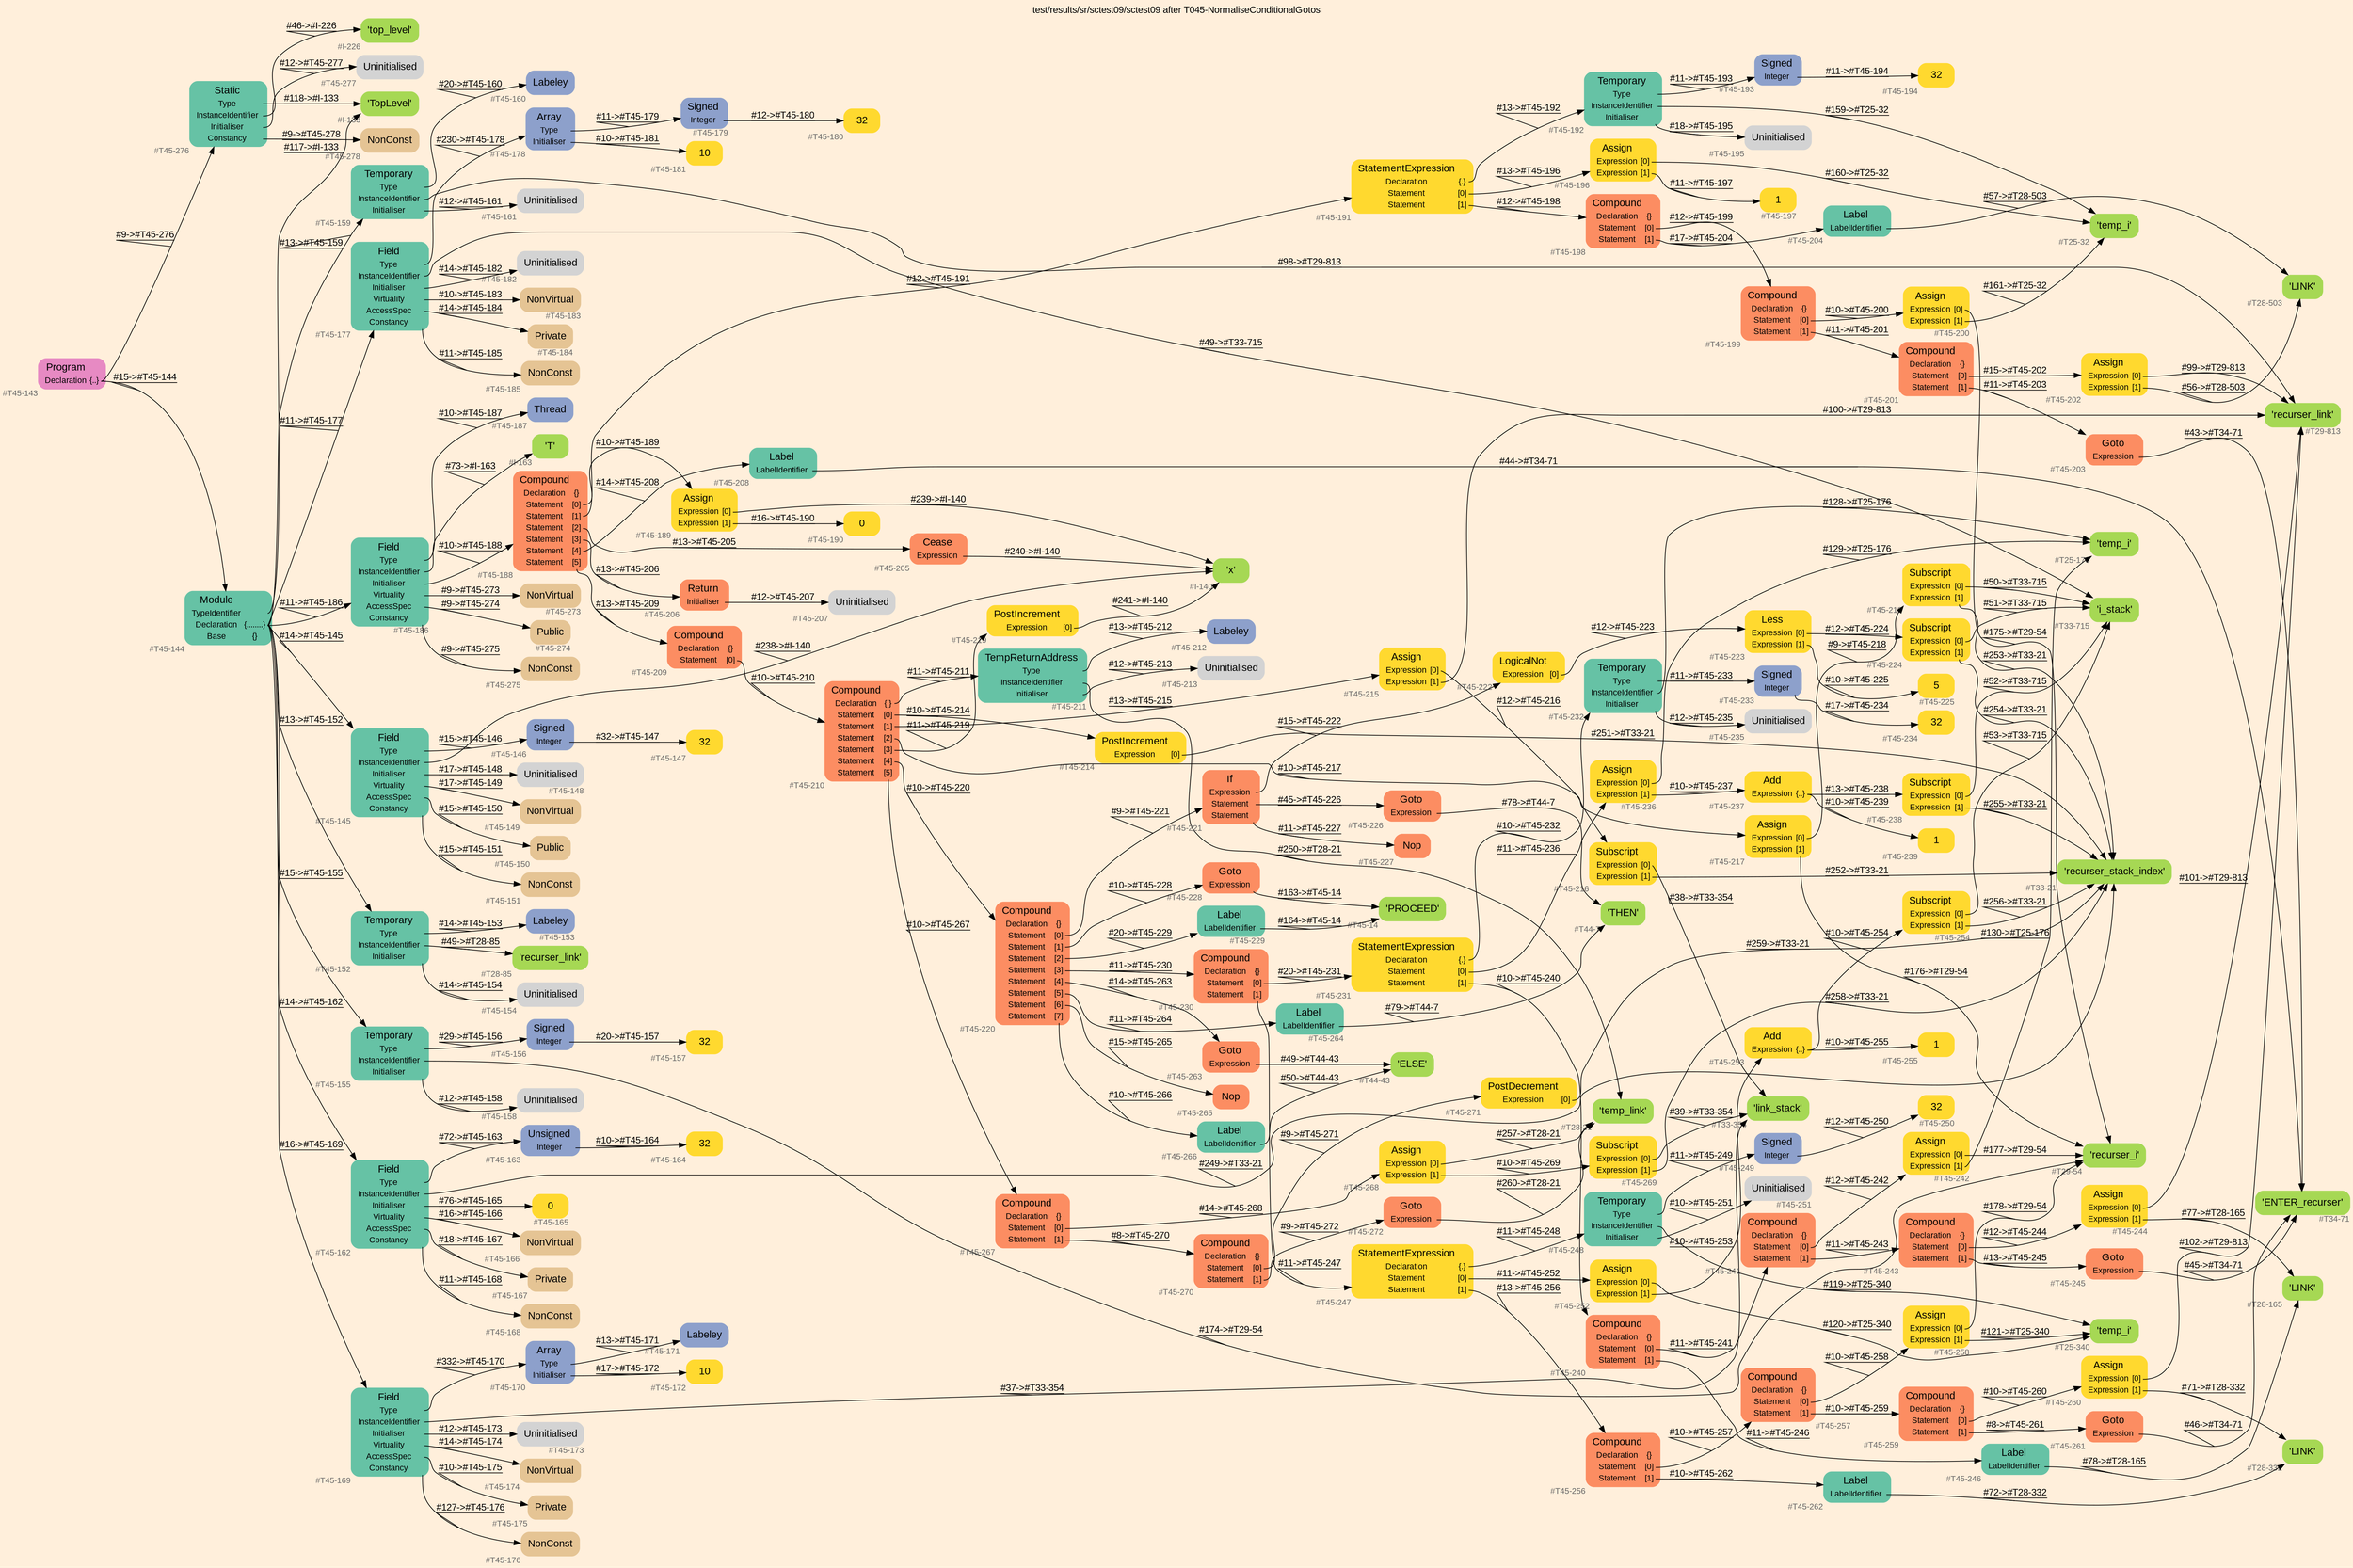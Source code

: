 digraph "test/results/sr/sctest09/sctest09 after T045-NormaliseConditionalGotos" {
label = "test/results/sr/sctest09/sctest09 after T045-NormaliseConditionalGotos"
labelloc = t
graph [
    rankdir = "LR"
    ranksep = 0.3
    bgcolor = antiquewhite1
    color = black
    fontcolor = black
    fontname = "Arial"
];
node [
    fontname = "Arial"
];
edge [
    fontname = "Arial"
];

// -------------------- node figure --------------------
// -------- block #T45-143 ----------
"#T45-143" [
    fillcolor = "/set28/4"
    xlabel = "#T45-143"
    fontsize = "12"
    fontcolor = grey40
    shape = "plaintext"
    label = <<TABLE BORDER="0" CELLBORDER="0" CELLSPACING="0">
     <TR><TD><FONT COLOR="black" POINT-SIZE="15">Program</FONT></TD></TR>
     <TR><TD><FONT COLOR="black" POINT-SIZE="12">Declaration</FONT></TD><TD PORT="port0"><FONT COLOR="black" POINT-SIZE="12">{..}</FONT></TD></TR>
    </TABLE>>
    style = "rounded,filled"
];

// -------- block #T45-144 ----------
"#T45-144" [
    fillcolor = "/set28/1"
    xlabel = "#T45-144"
    fontsize = "12"
    fontcolor = grey40
    shape = "plaintext"
    label = <<TABLE BORDER="0" CELLBORDER="0" CELLSPACING="0">
     <TR><TD><FONT COLOR="black" POINT-SIZE="15">Module</FONT></TD></TR>
     <TR><TD><FONT COLOR="black" POINT-SIZE="12">TypeIdentifier</FONT></TD><TD PORT="port0"></TD></TR>
     <TR><TD><FONT COLOR="black" POINT-SIZE="12">Declaration</FONT></TD><TD PORT="port1"><FONT COLOR="black" POINT-SIZE="12">{........}</FONT></TD></TR>
     <TR><TD><FONT COLOR="black" POINT-SIZE="12">Base</FONT></TD><TD PORT="port2"><FONT COLOR="black" POINT-SIZE="12">{}</FONT></TD></TR>
    </TABLE>>
    style = "rounded,filled"
];

// -------- block #I-133 ----------
"#I-133" [
    fillcolor = "/set28/5"
    xlabel = "#I-133"
    fontsize = "12"
    fontcolor = grey40
    shape = "plaintext"
    label = <<TABLE BORDER="0" CELLBORDER="0" CELLSPACING="0">
     <TR><TD><FONT COLOR="black" POINT-SIZE="15">'TopLevel'</FONT></TD></TR>
    </TABLE>>
    style = "rounded,filled"
];

// -------- block #T45-145 ----------
"#T45-145" [
    fillcolor = "/set28/1"
    xlabel = "#T45-145"
    fontsize = "12"
    fontcolor = grey40
    shape = "plaintext"
    label = <<TABLE BORDER="0" CELLBORDER="0" CELLSPACING="0">
     <TR><TD><FONT COLOR="black" POINT-SIZE="15">Field</FONT></TD></TR>
     <TR><TD><FONT COLOR="black" POINT-SIZE="12">Type</FONT></TD><TD PORT="port0"></TD></TR>
     <TR><TD><FONT COLOR="black" POINT-SIZE="12">InstanceIdentifier</FONT></TD><TD PORT="port1"></TD></TR>
     <TR><TD><FONT COLOR="black" POINT-SIZE="12">Initialiser</FONT></TD><TD PORT="port2"></TD></TR>
     <TR><TD><FONT COLOR="black" POINT-SIZE="12">Virtuality</FONT></TD><TD PORT="port3"></TD></TR>
     <TR><TD><FONT COLOR="black" POINT-SIZE="12">AccessSpec</FONT></TD><TD PORT="port4"></TD></TR>
     <TR><TD><FONT COLOR="black" POINT-SIZE="12">Constancy</FONT></TD><TD PORT="port5"></TD></TR>
    </TABLE>>
    style = "rounded,filled"
];

// -------- block #T45-146 ----------
"#T45-146" [
    fillcolor = "/set28/3"
    xlabel = "#T45-146"
    fontsize = "12"
    fontcolor = grey40
    shape = "plaintext"
    label = <<TABLE BORDER="0" CELLBORDER="0" CELLSPACING="0">
     <TR><TD><FONT COLOR="black" POINT-SIZE="15">Signed</FONT></TD></TR>
     <TR><TD><FONT COLOR="black" POINT-SIZE="12">Integer</FONT></TD><TD PORT="port0"></TD></TR>
    </TABLE>>
    style = "rounded,filled"
];

// -------- block #T45-147 ----------
"#T45-147" [
    fillcolor = "/set28/6"
    xlabel = "#T45-147"
    fontsize = "12"
    fontcolor = grey40
    shape = "plaintext"
    label = <<TABLE BORDER="0" CELLBORDER="0" CELLSPACING="0">
     <TR><TD><FONT COLOR="black" POINT-SIZE="15">32</FONT></TD></TR>
    </TABLE>>
    style = "rounded,filled"
];

// -------- block #I-140 ----------
"#I-140" [
    fillcolor = "/set28/5"
    xlabel = "#I-140"
    fontsize = "12"
    fontcolor = grey40
    shape = "plaintext"
    label = <<TABLE BORDER="0" CELLBORDER="0" CELLSPACING="0">
     <TR><TD><FONT COLOR="black" POINT-SIZE="15">'x'</FONT></TD></TR>
    </TABLE>>
    style = "rounded,filled"
];

// -------- block #T45-148 ----------
"#T45-148" [
    xlabel = "#T45-148"
    fontsize = "12"
    fontcolor = grey40
    shape = "plaintext"
    label = <<TABLE BORDER="0" CELLBORDER="0" CELLSPACING="0">
     <TR><TD><FONT COLOR="black" POINT-SIZE="15">Uninitialised</FONT></TD></TR>
    </TABLE>>
    style = "rounded,filled"
];

// -------- block #T45-149 ----------
"#T45-149" [
    fillcolor = "/set28/7"
    xlabel = "#T45-149"
    fontsize = "12"
    fontcolor = grey40
    shape = "plaintext"
    label = <<TABLE BORDER="0" CELLBORDER="0" CELLSPACING="0">
     <TR><TD><FONT COLOR="black" POINT-SIZE="15">NonVirtual</FONT></TD></TR>
    </TABLE>>
    style = "rounded,filled"
];

// -------- block #T45-150 ----------
"#T45-150" [
    fillcolor = "/set28/7"
    xlabel = "#T45-150"
    fontsize = "12"
    fontcolor = grey40
    shape = "plaintext"
    label = <<TABLE BORDER="0" CELLBORDER="0" CELLSPACING="0">
     <TR><TD><FONT COLOR="black" POINT-SIZE="15">Public</FONT></TD></TR>
    </TABLE>>
    style = "rounded,filled"
];

// -------- block #T45-151 ----------
"#T45-151" [
    fillcolor = "/set28/7"
    xlabel = "#T45-151"
    fontsize = "12"
    fontcolor = grey40
    shape = "plaintext"
    label = <<TABLE BORDER="0" CELLBORDER="0" CELLSPACING="0">
     <TR><TD><FONT COLOR="black" POINT-SIZE="15">NonConst</FONT></TD></TR>
    </TABLE>>
    style = "rounded,filled"
];

// -------- block #T45-152 ----------
"#T45-152" [
    fillcolor = "/set28/1"
    xlabel = "#T45-152"
    fontsize = "12"
    fontcolor = grey40
    shape = "plaintext"
    label = <<TABLE BORDER="0" CELLBORDER="0" CELLSPACING="0">
     <TR><TD><FONT COLOR="black" POINT-SIZE="15">Temporary</FONT></TD></TR>
     <TR><TD><FONT COLOR="black" POINT-SIZE="12">Type</FONT></TD><TD PORT="port0"></TD></TR>
     <TR><TD><FONT COLOR="black" POINT-SIZE="12">InstanceIdentifier</FONT></TD><TD PORT="port1"></TD></TR>
     <TR><TD><FONT COLOR="black" POINT-SIZE="12">Initialiser</FONT></TD><TD PORT="port2"></TD></TR>
    </TABLE>>
    style = "rounded,filled"
];

// -------- block #T45-153 ----------
"#T45-153" [
    fillcolor = "/set28/3"
    xlabel = "#T45-153"
    fontsize = "12"
    fontcolor = grey40
    shape = "plaintext"
    label = <<TABLE BORDER="0" CELLBORDER="0" CELLSPACING="0">
     <TR><TD><FONT COLOR="black" POINT-SIZE="15">Labeley</FONT></TD></TR>
    </TABLE>>
    style = "rounded,filled"
];

// -------- block #T28-85 ----------
"#T28-85" [
    fillcolor = "/set28/5"
    xlabel = "#T28-85"
    fontsize = "12"
    fontcolor = grey40
    shape = "plaintext"
    label = <<TABLE BORDER="0" CELLBORDER="0" CELLSPACING="0">
     <TR><TD><FONT COLOR="black" POINT-SIZE="15">'recurser_link'</FONT></TD></TR>
    </TABLE>>
    style = "rounded,filled"
];

// -------- block #T45-154 ----------
"#T45-154" [
    xlabel = "#T45-154"
    fontsize = "12"
    fontcolor = grey40
    shape = "plaintext"
    label = <<TABLE BORDER="0" CELLBORDER="0" CELLSPACING="0">
     <TR><TD><FONT COLOR="black" POINT-SIZE="15">Uninitialised</FONT></TD></TR>
    </TABLE>>
    style = "rounded,filled"
];

// -------- block #T45-155 ----------
"#T45-155" [
    fillcolor = "/set28/1"
    xlabel = "#T45-155"
    fontsize = "12"
    fontcolor = grey40
    shape = "plaintext"
    label = <<TABLE BORDER="0" CELLBORDER="0" CELLSPACING="0">
     <TR><TD><FONT COLOR="black" POINT-SIZE="15">Temporary</FONT></TD></TR>
     <TR><TD><FONT COLOR="black" POINT-SIZE="12">Type</FONT></TD><TD PORT="port0"></TD></TR>
     <TR><TD><FONT COLOR="black" POINT-SIZE="12">InstanceIdentifier</FONT></TD><TD PORT="port1"></TD></TR>
     <TR><TD><FONT COLOR="black" POINT-SIZE="12">Initialiser</FONT></TD><TD PORT="port2"></TD></TR>
    </TABLE>>
    style = "rounded,filled"
];

// -------- block #T45-156 ----------
"#T45-156" [
    fillcolor = "/set28/3"
    xlabel = "#T45-156"
    fontsize = "12"
    fontcolor = grey40
    shape = "plaintext"
    label = <<TABLE BORDER="0" CELLBORDER="0" CELLSPACING="0">
     <TR><TD><FONT COLOR="black" POINT-SIZE="15">Signed</FONT></TD></TR>
     <TR><TD><FONT COLOR="black" POINT-SIZE="12">Integer</FONT></TD><TD PORT="port0"></TD></TR>
    </TABLE>>
    style = "rounded,filled"
];

// -------- block #T45-157 ----------
"#T45-157" [
    fillcolor = "/set28/6"
    xlabel = "#T45-157"
    fontsize = "12"
    fontcolor = grey40
    shape = "plaintext"
    label = <<TABLE BORDER="0" CELLBORDER="0" CELLSPACING="0">
     <TR><TD><FONT COLOR="black" POINT-SIZE="15">32</FONT></TD></TR>
    </TABLE>>
    style = "rounded,filled"
];

// -------- block #T29-54 ----------
"#T29-54" [
    fillcolor = "/set28/5"
    xlabel = "#T29-54"
    fontsize = "12"
    fontcolor = grey40
    shape = "plaintext"
    label = <<TABLE BORDER="0" CELLBORDER="0" CELLSPACING="0">
     <TR><TD><FONT COLOR="black" POINT-SIZE="15">'recurser_i'</FONT></TD></TR>
    </TABLE>>
    style = "rounded,filled"
];

// -------- block #T45-158 ----------
"#T45-158" [
    xlabel = "#T45-158"
    fontsize = "12"
    fontcolor = grey40
    shape = "plaintext"
    label = <<TABLE BORDER="0" CELLBORDER="0" CELLSPACING="0">
     <TR><TD><FONT COLOR="black" POINT-SIZE="15">Uninitialised</FONT></TD></TR>
    </TABLE>>
    style = "rounded,filled"
];

// -------- block #T45-159 ----------
"#T45-159" [
    fillcolor = "/set28/1"
    xlabel = "#T45-159"
    fontsize = "12"
    fontcolor = grey40
    shape = "plaintext"
    label = <<TABLE BORDER="0" CELLBORDER="0" CELLSPACING="0">
     <TR><TD><FONT COLOR="black" POINT-SIZE="15">Temporary</FONT></TD></TR>
     <TR><TD><FONT COLOR="black" POINT-SIZE="12">Type</FONT></TD><TD PORT="port0"></TD></TR>
     <TR><TD><FONT COLOR="black" POINT-SIZE="12">InstanceIdentifier</FONT></TD><TD PORT="port1"></TD></TR>
     <TR><TD><FONT COLOR="black" POINT-SIZE="12">Initialiser</FONT></TD><TD PORT="port2"></TD></TR>
    </TABLE>>
    style = "rounded,filled"
];

// -------- block #T45-160 ----------
"#T45-160" [
    fillcolor = "/set28/3"
    xlabel = "#T45-160"
    fontsize = "12"
    fontcolor = grey40
    shape = "plaintext"
    label = <<TABLE BORDER="0" CELLBORDER="0" CELLSPACING="0">
     <TR><TD><FONT COLOR="black" POINT-SIZE="15">Labeley</FONT></TD></TR>
    </TABLE>>
    style = "rounded,filled"
];

// -------- block #T29-813 ----------
"#T29-813" [
    fillcolor = "/set28/5"
    xlabel = "#T29-813"
    fontsize = "12"
    fontcolor = grey40
    shape = "plaintext"
    label = <<TABLE BORDER="0" CELLBORDER="0" CELLSPACING="0">
     <TR><TD><FONT COLOR="black" POINT-SIZE="15">'recurser_link'</FONT></TD></TR>
    </TABLE>>
    style = "rounded,filled"
];

// -------- block #T45-161 ----------
"#T45-161" [
    xlabel = "#T45-161"
    fontsize = "12"
    fontcolor = grey40
    shape = "plaintext"
    label = <<TABLE BORDER="0" CELLBORDER="0" CELLSPACING="0">
     <TR><TD><FONT COLOR="black" POINT-SIZE="15">Uninitialised</FONT></TD></TR>
    </TABLE>>
    style = "rounded,filled"
];

// -------- block #T45-162 ----------
"#T45-162" [
    fillcolor = "/set28/1"
    xlabel = "#T45-162"
    fontsize = "12"
    fontcolor = grey40
    shape = "plaintext"
    label = <<TABLE BORDER="0" CELLBORDER="0" CELLSPACING="0">
     <TR><TD><FONT COLOR="black" POINT-SIZE="15">Field</FONT></TD></TR>
     <TR><TD><FONT COLOR="black" POINT-SIZE="12">Type</FONT></TD><TD PORT="port0"></TD></TR>
     <TR><TD><FONT COLOR="black" POINT-SIZE="12">InstanceIdentifier</FONT></TD><TD PORT="port1"></TD></TR>
     <TR><TD><FONT COLOR="black" POINT-SIZE="12">Initialiser</FONT></TD><TD PORT="port2"></TD></TR>
     <TR><TD><FONT COLOR="black" POINT-SIZE="12">Virtuality</FONT></TD><TD PORT="port3"></TD></TR>
     <TR><TD><FONT COLOR="black" POINT-SIZE="12">AccessSpec</FONT></TD><TD PORT="port4"></TD></TR>
     <TR><TD><FONT COLOR="black" POINT-SIZE="12">Constancy</FONT></TD><TD PORT="port5"></TD></TR>
    </TABLE>>
    style = "rounded,filled"
];

// -------- block #T45-163 ----------
"#T45-163" [
    fillcolor = "/set28/3"
    xlabel = "#T45-163"
    fontsize = "12"
    fontcolor = grey40
    shape = "plaintext"
    label = <<TABLE BORDER="0" CELLBORDER="0" CELLSPACING="0">
     <TR><TD><FONT COLOR="black" POINT-SIZE="15">Unsigned</FONT></TD></TR>
     <TR><TD><FONT COLOR="black" POINT-SIZE="12">Integer</FONT></TD><TD PORT="port0"></TD></TR>
    </TABLE>>
    style = "rounded,filled"
];

// -------- block #T45-164 ----------
"#T45-164" [
    fillcolor = "/set28/6"
    xlabel = "#T45-164"
    fontsize = "12"
    fontcolor = grey40
    shape = "plaintext"
    label = <<TABLE BORDER="0" CELLBORDER="0" CELLSPACING="0">
     <TR><TD><FONT COLOR="black" POINT-SIZE="15">32</FONT></TD></TR>
    </TABLE>>
    style = "rounded,filled"
];

// -------- block #T33-21 ----------
"#T33-21" [
    fillcolor = "/set28/5"
    xlabel = "#T33-21"
    fontsize = "12"
    fontcolor = grey40
    shape = "plaintext"
    label = <<TABLE BORDER="0" CELLBORDER="0" CELLSPACING="0">
     <TR><TD><FONT COLOR="black" POINT-SIZE="15">'recurser_stack_index'</FONT></TD></TR>
    </TABLE>>
    style = "rounded,filled"
];

// -------- block #T45-165 ----------
"#T45-165" [
    fillcolor = "/set28/6"
    xlabel = "#T45-165"
    fontsize = "12"
    fontcolor = grey40
    shape = "plaintext"
    label = <<TABLE BORDER="0" CELLBORDER="0" CELLSPACING="0">
     <TR><TD><FONT COLOR="black" POINT-SIZE="15">0</FONT></TD></TR>
    </TABLE>>
    style = "rounded,filled"
];

// -------- block #T45-166 ----------
"#T45-166" [
    fillcolor = "/set28/7"
    xlabel = "#T45-166"
    fontsize = "12"
    fontcolor = grey40
    shape = "plaintext"
    label = <<TABLE BORDER="0" CELLBORDER="0" CELLSPACING="0">
     <TR><TD><FONT COLOR="black" POINT-SIZE="15">NonVirtual</FONT></TD></TR>
    </TABLE>>
    style = "rounded,filled"
];

// -------- block #T45-167 ----------
"#T45-167" [
    fillcolor = "/set28/7"
    xlabel = "#T45-167"
    fontsize = "12"
    fontcolor = grey40
    shape = "plaintext"
    label = <<TABLE BORDER="0" CELLBORDER="0" CELLSPACING="0">
     <TR><TD><FONT COLOR="black" POINT-SIZE="15">Private</FONT></TD></TR>
    </TABLE>>
    style = "rounded,filled"
];

// -------- block #T45-168 ----------
"#T45-168" [
    fillcolor = "/set28/7"
    xlabel = "#T45-168"
    fontsize = "12"
    fontcolor = grey40
    shape = "plaintext"
    label = <<TABLE BORDER="0" CELLBORDER="0" CELLSPACING="0">
     <TR><TD><FONT COLOR="black" POINT-SIZE="15">NonConst</FONT></TD></TR>
    </TABLE>>
    style = "rounded,filled"
];

// -------- block #T45-169 ----------
"#T45-169" [
    fillcolor = "/set28/1"
    xlabel = "#T45-169"
    fontsize = "12"
    fontcolor = grey40
    shape = "plaintext"
    label = <<TABLE BORDER="0" CELLBORDER="0" CELLSPACING="0">
     <TR><TD><FONT COLOR="black" POINT-SIZE="15">Field</FONT></TD></TR>
     <TR><TD><FONT COLOR="black" POINT-SIZE="12">Type</FONT></TD><TD PORT="port0"></TD></TR>
     <TR><TD><FONT COLOR="black" POINT-SIZE="12">InstanceIdentifier</FONT></TD><TD PORT="port1"></TD></TR>
     <TR><TD><FONT COLOR="black" POINT-SIZE="12">Initialiser</FONT></TD><TD PORT="port2"></TD></TR>
     <TR><TD><FONT COLOR="black" POINT-SIZE="12">Virtuality</FONT></TD><TD PORT="port3"></TD></TR>
     <TR><TD><FONT COLOR="black" POINT-SIZE="12">AccessSpec</FONT></TD><TD PORT="port4"></TD></TR>
     <TR><TD><FONT COLOR="black" POINT-SIZE="12">Constancy</FONT></TD><TD PORT="port5"></TD></TR>
    </TABLE>>
    style = "rounded,filled"
];

// -------- block #T45-170 ----------
"#T45-170" [
    fillcolor = "/set28/3"
    xlabel = "#T45-170"
    fontsize = "12"
    fontcolor = grey40
    shape = "plaintext"
    label = <<TABLE BORDER="0" CELLBORDER="0" CELLSPACING="0">
     <TR><TD><FONT COLOR="black" POINT-SIZE="15">Array</FONT></TD></TR>
     <TR><TD><FONT COLOR="black" POINT-SIZE="12">Type</FONT></TD><TD PORT="port0"></TD></TR>
     <TR><TD><FONT COLOR="black" POINT-SIZE="12">Initialiser</FONT></TD><TD PORT="port1"></TD></TR>
    </TABLE>>
    style = "rounded,filled"
];

// -------- block #T45-171 ----------
"#T45-171" [
    fillcolor = "/set28/3"
    xlabel = "#T45-171"
    fontsize = "12"
    fontcolor = grey40
    shape = "plaintext"
    label = <<TABLE BORDER="0" CELLBORDER="0" CELLSPACING="0">
     <TR><TD><FONT COLOR="black" POINT-SIZE="15">Labeley</FONT></TD></TR>
    </TABLE>>
    style = "rounded,filled"
];

// -------- block #T45-172 ----------
"#T45-172" [
    fillcolor = "/set28/6"
    xlabel = "#T45-172"
    fontsize = "12"
    fontcolor = grey40
    shape = "plaintext"
    label = <<TABLE BORDER="0" CELLBORDER="0" CELLSPACING="0">
     <TR><TD><FONT COLOR="black" POINT-SIZE="15">10</FONT></TD></TR>
    </TABLE>>
    style = "rounded,filled"
];

// -------- block #T33-354 ----------
"#T33-354" [
    fillcolor = "/set28/5"
    xlabel = "#T33-354"
    fontsize = "12"
    fontcolor = grey40
    shape = "plaintext"
    label = <<TABLE BORDER="0" CELLBORDER="0" CELLSPACING="0">
     <TR><TD><FONT COLOR="black" POINT-SIZE="15">'link_stack'</FONT></TD></TR>
    </TABLE>>
    style = "rounded,filled"
];

// -------- block #T45-173 ----------
"#T45-173" [
    xlabel = "#T45-173"
    fontsize = "12"
    fontcolor = grey40
    shape = "plaintext"
    label = <<TABLE BORDER="0" CELLBORDER="0" CELLSPACING="0">
     <TR><TD><FONT COLOR="black" POINT-SIZE="15">Uninitialised</FONT></TD></TR>
    </TABLE>>
    style = "rounded,filled"
];

// -------- block #T45-174 ----------
"#T45-174" [
    fillcolor = "/set28/7"
    xlabel = "#T45-174"
    fontsize = "12"
    fontcolor = grey40
    shape = "plaintext"
    label = <<TABLE BORDER="0" CELLBORDER="0" CELLSPACING="0">
     <TR><TD><FONT COLOR="black" POINT-SIZE="15">NonVirtual</FONT></TD></TR>
    </TABLE>>
    style = "rounded,filled"
];

// -------- block #T45-175 ----------
"#T45-175" [
    fillcolor = "/set28/7"
    xlabel = "#T45-175"
    fontsize = "12"
    fontcolor = grey40
    shape = "plaintext"
    label = <<TABLE BORDER="0" CELLBORDER="0" CELLSPACING="0">
     <TR><TD><FONT COLOR="black" POINT-SIZE="15">Private</FONT></TD></TR>
    </TABLE>>
    style = "rounded,filled"
];

// -------- block #T45-176 ----------
"#T45-176" [
    fillcolor = "/set28/7"
    xlabel = "#T45-176"
    fontsize = "12"
    fontcolor = grey40
    shape = "plaintext"
    label = <<TABLE BORDER="0" CELLBORDER="0" CELLSPACING="0">
     <TR><TD><FONT COLOR="black" POINT-SIZE="15">NonConst</FONT></TD></TR>
    </TABLE>>
    style = "rounded,filled"
];

// -------- block #T45-177 ----------
"#T45-177" [
    fillcolor = "/set28/1"
    xlabel = "#T45-177"
    fontsize = "12"
    fontcolor = grey40
    shape = "plaintext"
    label = <<TABLE BORDER="0" CELLBORDER="0" CELLSPACING="0">
     <TR><TD><FONT COLOR="black" POINT-SIZE="15">Field</FONT></TD></TR>
     <TR><TD><FONT COLOR="black" POINT-SIZE="12">Type</FONT></TD><TD PORT="port0"></TD></TR>
     <TR><TD><FONT COLOR="black" POINT-SIZE="12">InstanceIdentifier</FONT></TD><TD PORT="port1"></TD></TR>
     <TR><TD><FONT COLOR="black" POINT-SIZE="12">Initialiser</FONT></TD><TD PORT="port2"></TD></TR>
     <TR><TD><FONT COLOR="black" POINT-SIZE="12">Virtuality</FONT></TD><TD PORT="port3"></TD></TR>
     <TR><TD><FONT COLOR="black" POINT-SIZE="12">AccessSpec</FONT></TD><TD PORT="port4"></TD></TR>
     <TR><TD><FONT COLOR="black" POINT-SIZE="12">Constancy</FONT></TD><TD PORT="port5"></TD></TR>
    </TABLE>>
    style = "rounded,filled"
];

// -------- block #T45-178 ----------
"#T45-178" [
    fillcolor = "/set28/3"
    xlabel = "#T45-178"
    fontsize = "12"
    fontcolor = grey40
    shape = "plaintext"
    label = <<TABLE BORDER="0" CELLBORDER="0" CELLSPACING="0">
     <TR><TD><FONT COLOR="black" POINT-SIZE="15">Array</FONT></TD></TR>
     <TR><TD><FONT COLOR="black" POINT-SIZE="12">Type</FONT></TD><TD PORT="port0"></TD></TR>
     <TR><TD><FONT COLOR="black" POINT-SIZE="12">Initialiser</FONT></TD><TD PORT="port1"></TD></TR>
    </TABLE>>
    style = "rounded,filled"
];

// -------- block #T45-179 ----------
"#T45-179" [
    fillcolor = "/set28/3"
    xlabel = "#T45-179"
    fontsize = "12"
    fontcolor = grey40
    shape = "plaintext"
    label = <<TABLE BORDER="0" CELLBORDER="0" CELLSPACING="0">
     <TR><TD><FONT COLOR="black" POINT-SIZE="15">Signed</FONT></TD></TR>
     <TR><TD><FONT COLOR="black" POINT-SIZE="12">Integer</FONT></TD><TD PORT="port0"></TD></TR>
    </TABLE>>
    style = "rounded,filled"
];

// -------- block #T45-180 ----------
"#T45-180" [
    fillcolor = "/set28/6"
    xlabel = "#T45-180"
    fontsize = "12"
    fontcolor = grey40
    shape = "plaintext"
    label = <<TABLE BORDER="0" CELLBORDER="0" CELLSPACING="0">
     <TR><TD><FONT COLOR="black" POINT-SIZE="15">32</FONT></TD></TR>
    </TABLE>>
    style = "rounded,filled"
];

// -------- block #T45-181 ----------
"#T45-181" [
    fillcolor = "/set28/6"
    xlabel = "#T45-181"
    fontsize = "12"
    fontcolor = grey40
    shape = "plaintext"
    label = <<TABLE BORDER="0" CELLBORDER="0" CELLSPACING="0">
     <TR><TD><FONT COLOR="black" POINT-SIZE="15">10</FONT></TD></TR>
    </TABLE>>
    style = "rounded,filled"
];

// -------- block #T33-715 ----------
"#T33-715" [
    fillcolor = "/set28/5"
    xlabel = "#T33-715"
    fontsize = "12"
    fontcolor = grey40
    shape = "plaintext"
    label = <<TABLE BORDER="0" CELLBORDER="0" CELLSPACING="0">
     <TR><TD><FONT COLOR="black" POINT-SIZE="15">'i_stack'</FONT></TD></TR>
    </TABLE>>
    style = "rounded,filled"
];

// -------- block #T45-182 ----------
"#T45-182" [
    xlabel = "#T45-182"
    fontsize = "12"
    fontcolor = grey40
    shape = "plaintext"
    label = <<TABLE BORDER="0" CELLBORDER="0" CELLSPACING="0">
     <TR><TD><FONT COLOR="black" POINT-SIZE="15">Uninitialised</FONT></TD></TR>
    </TABLE>>
    style = "rounded,filled"
];

// -------- block #T45-183 ----------
"#T45-183" [
    fillcolor = "/set28/7"
    xlabel = "#T45-183"
    fontsize = "12"
    fontcolor = grey40
    shape = "plaintext"
    label = <<TABLE BORDER="0" CELLBORDER="0" CELLSPACING="0">
     <TR><TD><FONT COLOR="black" POINT-SIZE="15">NonVirtual</FONT></TD></TR>
    </TABLE>>
    style = "rounded,filled"
];

// -------- block #T45-184 ----------
"#T45-184" [
    fillcolor = "/set28/7"
    xlabel = "#T45-184"
    fontsize = "12"
    fontcolor = grey40
    shape = "plaintext"
    label = <<TABLE BORDER="0" CELLBORDER="0" CELLSPACING="0">
     <TR><TD><FONT COLOR="black" POINT-SIZE="15">Private</FONT></TD></TR>
    </TABLE>>
    style = "rounded,filled"
];

// -------- block #T45-185 ----------
"#T45-185" [
    fillcolor = "/set28/7"
    xlabel = "#T45-185"
    fontsize = "12"
    fontcolor = grey40
    shape = "plaintext"
    label = <<TABLE BORDER="0" CELLBORDER="0" CELLSPACING="0">
     <TR><TD><FONT COLOR="black" POINT-SIZE="15">NonConst</FONT></TD></TR>
    </TABLE>>
    style = "rounded,filled"
];

// -------- block #T45-186 ----------
"#T45-186" [
    fillcolor = "/set28/1"
    xlabel = "#T45-186"
    fontsize = "12"
    fontcolor = grey40
    shape = "plaintext"
    label = <<TABLE BORDER="0" CELLBORDER="0" CELLSPACING="0">
     <TR><TD><FONT COLOR="black" POINT-SIZE="15">Field</FONT></TD></TR>
     <TR><TD><FONT COLOR="black" POINT-SIZE="12">Type</FONT></TD><TD PORT="port0"></TD></TR>
     <TR><TD><FONT COLOR="black" POINT-SIZE="12">InstanceIdentifier</FONT></TD><TD PORT="port1"></TD></TR>
     <TR><TD><FONT COLOR="black" POINT-SIZE="12">Initialiser</FONT></TD><TD PORT="port2"></TD></TR>
     <TR><TD><FONT COLOR="black" POINT-SIZE="12">Virtuality</FONT></TD><TD PORT="port3"></TD></TR>
     <TR><TD><FONT COLOR="black" POINT-SIZE="12">AccessSpec</FONT></TD><TD PORT="port4"></TD></TR>
     <TR><TD><FONT COLOR="black" POINT-SIZE="12">Constancy</FONT></TD><TD PORT="port5"></TD></TR>
    </TABLE>>
    style = "rounded,filled"
];

// -------- block #T45-187 ----------
"#T45-187" [
    fillcolor = "/set28/3"
    xlabel = "#T45-187"
    fontsize = "12"
    fontcolor = grey40
    shape = "plaintext"
    label = <<TABLE BORDER="0" CELLBORDER="0" CELLSPACING="0">
     <TR><TD><FONT COLOR="black" POINT-SIZE="15">Thread</FONT></TD></TR>
    </TABLE>>
    style = "rounded,filled"
];

// -------- block #I-163 ----------
"#I-163" [
    fillcolor = "/set28/5"
    xlabel = "#I-163"
    fontsize = "12"
    fontcolor = grey40
    shape = "plaintext"
    label = <<TABLE BORDER="0" CELLBORDER="0" CELLSPACING="0">
     <TR><TD><FONT COLOR="black" POINT-SIZE="15">'T'</FONT></TD></TR>
    </TABLE>>
    style = "rounded,filled"
];

// -------- block #T45-188 ----------
"#T45-188" [
    fillcolor = "/set28/2"
    xlabel = "#T45-188"
    fontsize = "12"
    fontcolor = grey40
    shape = "plaintext"
    label = <<TABLE BORDER="0" CELLBORDER="0" CELLSPACING="0">
     <TR><TD><FONT COLOR="black" POINT-SIZE="15">Compound</FONT></TD></TR>
     <TR><TD><FONT COLOR="black" POINT-SIZE="12">Declaration</FONT></TD><TD PORT="port0"><FONT COLOR="black" POINT-SIZE="12">{}</FONT></TD></TR>
     <TR><TD><FONT COLOR="black" POINT-SIZE="12">Statement</FONT></TD><TD PORT="port1"><FONT COLOR="black" POINT-SIZE="12">[0]</FONT></TD></TR>
     <TR><TD><FONT COLOR="black" POINT-SIZE="12">Statement</FONT></TD><TD PORT="port2"><FONT COLOR="black" POINT-SIZE="12">[1]</FONT></TD></TR>
     <TR><TD><FONT COLOR="black" POINT-SIZE="12">Statement</FONT></TD><TD PORT="port3"><FONT COLOR="black" POINT-SIZE="12">[2]</FONT></TD></TR>
     <TR><TD><FONT COLOR="black" POINT-SIZE="12">Statement</FONT></TD><TD PORT="port4"><FONT COLOR="black" POINT-SIZE="12">[3]</FONT></TD></TR>
     <TR><TD><FONT COLOR="black" POINT-SIZE="12">Statement</FONT></TD><TD PORT="port5"><FONT COLOR="black" POINT-SIZE="12">[4]</FONT></TD></TR>
     <TR><TD><FONT COLOR="black" POINT-SIZE="12">Statement</FONT></TD><TD PORT="port6"><FONT COLOR="black" POINT-SIZE="12">[5]</FONT></TD></TR>
    </TABLE>>
    style = "rounded,filled"
];

// -------- block #T45-189 ----------
"#T45-189" [
    fillcolor = "/set28/6"
    xlabel = "#T45-189"
    fontsize = "12"
    fontcolor = grey40
    shape = "plaintext"
    label = <<TABLE BORDER="0" CELLBORDER="0" CELLSPACING="0">
     <TR><TD><FONT COLOR="black" POINT-SIZE="15">Assign</FONT></TD></TR>
     <TR><TD><FONT COLOR="black" POINT-SIZE="12">Expression</FONT></TD><TD PORT="port0"><FONT COLOR="black" POINT-SIZE="12">[0]</FONT></TD></TR>
     <TR><TD><FONT COLOR="black" POINT-SIZE="12">Expression</FONT></TD><TD PORT="port1"><FONT COLOR="black" POINT-SIZE="12">[1]</FONT></TD></TR>
    </TABLE>>
    style = "rounded,filled"
];

// -------- block #T45-190 ----------
"#T45-190" [
    fillcolor = "/set28/6"
    xlabel = "#T45-190"
    fontsize = "12"
    fontcolor = grey40
    shape = "plaintext"
    label = <<TABLE BORDER="0" CELLBORDER="0" CELLSPACING="0">
     <TR><TD><FONT COLOR="black" POINT-SIZE="15">0</FONT></TD></TR>
    </TABLE>>
    style = "rounded,filled"
];

// -------- block #T45-191 ----------
"#T45-191" [
    fillcolor = "/set28/6"
    xlabel = "#T45-191"
    fontsize = "12"
    fontcolor = grey40
    shape = "plaintext"
    label = <<TABLE BORDER="0" CELLBORDER="0" CELLSPACING="0">
     <TR><TD><FONT COLOR="black" POINT-SIZE="15">StatementExpression</FONT></TD></TR>
     <TR><TD><FONT COLOR="black" POINT-SIZE="12">Declaration</FONT></TD><TD PORT="port0"><FONT COLOR="black" POINT-SIZE="12">{.}</FONT></TD></TR>
     <TR><TD><FONT COLOR="black" POINT-SIZE="12">Statement</FONT></TD><TD PORT="port1"><FONT COLOR="black" POINT-SIZE="12">[0]</FONT></TD></TR>
     <TR><TD><FONT COLOR="black" POINT-SIZE="12">Statement</FONT></TD><TD PORT="port2"><FONT COLOR="black" POINT-SIZE="12">[1]</FONT></TD></TR>
    </TABLE>>
    style = "rounded,filled"
];

// -------- block #T45-192 ----------
"#T45-192" [
    fillcolor = "/set28/1"
    xlabel = "#T45-192"
    fontsize = "12"
    fontcolor = grey40
    shape = "plaintext"
    label = <<TABLE BORDER="0" CELLBORDER="0" CELLSPACING="0">
     <TR><TD><FONT COLOR="black" POINT-SIZE="15">Temporary</FONT></TD></TR>
     <TR><TD><FONT COLOR="black" POINT-SIZE="12">Type</FONT></TD><TD PORT="port0"></TD></TR>
     <TR><TD><FONT COLOR="black" POINT-SIZE="12">InstanceIdentifier</FONT></TD><TD PORT="port1"></TD></TR>
     <TR><TD><FONT COLOR="black" POINT-SIZE="12">Initialiser</FONT></TD><TD PORT="port2"></TD></TR>
    </TABLE>>
    style = "rounded,filled"
];

// -------- block #T45-193 ----------
"#T45-193" [
    fillcolor = "/set28/3"
    xlabel = "#T45-193"
    fontsize = "12"
    fontcolor = grey40
    shape = "plaintext"
    label = <<TABLE BORDER="0" CELLBORDER="0" CELLSPACING="0">
     <TR><TD><FONT COLOR="black" POINT-SIZE="15">Signed</FONT></TD></TR>
     <TR><TD><FONT COLOR="black" POINT-SIZE="12">Integer</FONT></TD><TD PORT="port0"></TD></TR>
    </TABLE>>
    style = "rounded,filled"
];

// -------- block #T45-194 ----------
"#T45-194" [
    fillcolor = "/set28/6"
    xlabel = "#T45-194"
    fontsize = "12"
    fontcolor = grey40
    shape = "plaintext"
    label = <<TABLE BORDER="0" CELLBORDER="0" CELLSPACING="0">
     <TR><TD><FONT COLOR="black" POINT-SIZE="15">32</FONT></TD></TR>
    </TABLE>>
    style = "rounded,filled"
];

// -------- block #T25-32 ----------
"#T25-32" [
    fillcolor = "/set28/5"
    xlabel = "#T25-32"
    fontsize = "12"
    fontcolor = grey40
    shape = "plaintext"
    label = <<TABLE BORDER="0" CELLBORDER="0" CELLSPACING="0">
     <TR><TD><FONT COLOR="black" POINT-SIZE="15">'temp_i'</FONT></TD></TR>
    </TABLE>>
    style = "rounded,filled"
];

// -------- block #T45-195 ----------
"#T45-195" [
    xlabel = "#T45-195"
    fontsize = "12"
    fontcolor = grey40
    shape = "plaintext"
    label = <<TABLE BORDER="0" CELLBORDER="0" CELLSPACING="0">
     <TR><TD><FONT COLOR="black" POINT-SIZE="15">Uninitialised</FONT></TD></TR>
    </TABLE>>
    style = "rounded,filled"
];

// -------- block #T45-196 ----------
"#T45-196" [
    fillcolor = "/set28/6"
    xlabel = "#T45-196"
    fontsize = "12"
    fontcolor = grey40
    shape = "plaintext"
    label = <<TABLE BORDER="0" CELLBORDER="0" CELLSPACING="0">
     <TR><TD><FONT COLOR="black" POINT-SIZE="15">Assign</FONT></TD></TR>
     <TR><TD><FONT COLOR="black" POINT-SIZE="12">Expression</FONT></TD><TD PORT="port0"><FONT COLOR="black" POINT-SIZE="12">[0]</FONT></TD></TR>
     <TR><TD><FONT COLOR="black" POINT-SIZE="12">Expression</FONT></TD><TD PORT="port1"><FONT COLOR="black" POINT-SIZE="12">[1]</FONT></TD></TR>
    </TABLE>>
    style = "rounded,filled"
];

// -------- block #T45-197 ----------
"#T45-197" [
    fillcolor = "/set28/6"
    xlabel = "#T45-197"
    fontsize = "12"
    fontcolor = grey40
    shape = "plaintext"
    label = <<TABLE BORDER="0" CELLBORDER="0" CELLSPACING="0">
     <TR><TD><FONT COLOR="black" POINT-SIZE="15">1</FONT></TD></TR>
    </TABLE>>
    style = "rounded,filled"
];

// -------- block #T45-198 ----------
"#T45-198" [
    fillcolor = "/set28/2"
    xlabel = "#T45-198"
    fontsize = "12"
    fontcolor = grey40
    shape = "plaintext"
    label = <<TABLE BORDER="0" CELLBORDER="0" CELLSPACING="0">
     <TR><TD><FONT COLOR="black" POINT-SIZE="15">Compound</FONT></TD></TR>
     <TR><TD><FONT COLOR="black" POINT-SIZE="12">Declaration</FONT></TD><TD PORT="port0"><FONT COLOR="black" POINT-SIZE="12">{}</FONT></TD></TR>
     <TR><TD><FONT COLOR="black" POINT-SIZE="12">Statement</FONT></TD><TD PORT="port1"><FONT COLOR="black" POINT-SIZE="12">[0]</FONT></TD></TR>
     <TR><TD><FONT COLOR="black" POINT-SIZE="12">Statement</FONT></TD><TD PORT="port2"><FONT COLOR="black" POINT-SIZE="12">[1]</FONT></TD></TR>
    </TABLE>>
    style = "rounded,filled"
];

// -------- block #T45-199 ----------
"#T45-199" [
    fillcolor = "/set28/2"
    xlabel = "#T45-199"
    fontsize = "12"
    fontcolor = grey40
    shape = "plaintext"
    label = <<TABLE BORDER="0" CELLBORDER="0" CELLSPACING="0">
     <TR><TD><FONT COLOR="black" POINT-SIZE="15">Compound</FONT></TD></TR>
     <TR><TD><FONT COLOR="black" POINT-SIZE="12">Declaration</FONT></TD><TD PORT="port0"><FONT COLOR="black" POINT-SIZE="12">{}</FONT></TD></TR>
     <TR><TD><FONT COLOR="black" POINT-SIZE="12">Statement</FONT></TD><TD PORT="port1"><FONT COLOR="black" POINT-SIZE="12">[0]</FONT></TD></TR>
     <TR><TD><FONT COLOR="black" POINT-SIZE="12">Statement</FONT></TD><TD PORT="port2"><FONT COLOR="black" POINT-SIZE="12">[1]</FONT></TD></TR>
    </TABLE>>
    style = "rounded,filled"
];

// -------- block #T45-200 ----------
"#T45-200" [
    fillcolor = "/set28/6"
    xlabel = "#T45-200"
    fontsize = "12"
    fontcolor = grey40
    shape = "plaintext"
    label = <<TABLE BORDER="0" CELLBORDER="0" CELLSPACING="0">
     <TR><TD><FONT COLOR="black" POINT-SIZE="15">Assign</FONT></TD></TR>
     <TR><TD><FONT COLOR="black" POINT-SIZE="12">Expression</FONT></TD><TD PORT="port0"><FONT COLOR="black" POINT-SIZE="12">[0]</FONT></TD></TR>
     <TR><TD><FONT COLOR="black" POINT-SIZE="12">Expression</FONT></TD><TD PORT="port1"><FONT COLOR="black" POINT-SIZE="12">[1]</FONT></TD></TR>
    </TABLE>>
    style = "rounded,filled"
];

// -------- block #T45-201 ----------
"#T45-201" [
    fillcolor = "/set28/2"
    xlabel = "#T45-201"
    fontsize = "12"
    fontcolor = grey40
    shape = "plaintext"
    label = <<TABLE BORDER="0" CELLBORDER="0" CELLSPACING="0">
     <TR><TD><FONT COLOR="black" POINT-SIZE="15">Compound</FONT></TD></TR>
     <TR><TD><FONT COLOR="black" POINT-SIZE="12">Declaration</FONT></TD><TD PORT="port0"><FONT COLOR="black" POINT-SIZE="12">{}</FONT></TD></TR>
     <TR><TD><FONT COLOR="black" POINT-SIZE="12">Statement</FONT></TD><TD PORT="port1"><FONT COLOR="black" POINT-SIZE="12">[0]</FONT></TD></TR>
     <TR><TD><FONT COLOR="black" POINT-SIZE="12">Statement</FONT></TD><TD PORT="port2"><FONT COLOR="black" POINT-SIZE="12">[1]</FONT></TD></TR>
    </TABLE>>
    style = "rounded,filled"
];

// -------- block #T45-202 ----------
"#T45-202" [
    fillcolor = "/set28/6"
    xlabel = "#T45-202"
    fontsize = "12"
    fontcolor = grey40
    shape = "plaintext"
    label = <<TABLE BORDER="0" CELLBORDER="0" CELLSPACING="0">
     <TR><TD><FONT COLOR="black" POINT-SIZE="15">Assign</FONT></TD></TR>
     <TR><TD><FONT COLOR="black" POINT-SIZE="12">Expression</FONT></TD><TD PORT="port0"><FONT COLOR="black" POINT-SIZE="12">[0]</FONT></TD></TR>
     <TR><TD><FONT COLOR="black" POINT-SIZE="12">Expression</FONT></TD><TD PORT="port1"><FONT COLOR="black" POINT-SIZE="12">[1]</FONT></TD></TR>
    </TABLE>>
    style = "rounded,filled"
];

// -------- block #T28-503 ----------
"#T28-503" [
    fillcolor = "/set28/5"
    xlabel = "#T28-503"
    fontsize = "12"
    fontcolor = grey40
    shape = "plaintext"
    label = <<TABLE BORDER="0" CELLBORDER="0" CELLSPACING="0">
     <TR><TD><FONT COLOR="black" POINT-SIZE="15">'LINK'</FONT></TD></TR>
    </TABLE>>
    style = "rounded,filled"
];

// -------- block #T45-203 ----------
"#T45-203" [
    fillcolor = "/set28/2"
    xlabel = "#T45-203"
    fontsize = "12"
    fontcolor = grey40
    shape = "plaintext"
    label = <<TABLE BORDER="0" CELLBORDER="0" CELLSPACING="0">
     <TR><TD><FONT COLOR="black" POINT-SIZE="15">Goto</FONT></TD></TR>
     <TR><TD><FONT COLOR="black" POINT-SIZE="12">Expression</FONT></TD><TD PORT="port0"></TD></TR>
    </TABLE>>
    style = "rounded,filled"
];

// -------- block #T34-71 ----------
"#T34-71" [
    fillcolor = "/set28/5"
    xlabel = "#T34-71"
    fontsize = "12"
    fontcolor = grey40
    shape = "plaintext"
    label = <<TABLE BORDER="0" CELLBORDER="0" CELLSPACING="0">
     <TR><TD><FONT COLOR="black" POINT-SIZE="15">'ENTER_recurser'</FONT></TD></TR>
    </TABLE>>
    style = "rounded,filled"
];

// -------- block #T45-204 ----------
"#T45-204" [
    fillcolor = "/set28/1"
    xlabel = "#T45-204"
    fontsize = "12"
    fontcolor = grey40
    shape = "plaintext"
    label = <<TABLE BORDER="0" CELLBORDER="0" CELLSPACING="0">
     <TR><TD><FONT COLOR="black" POINT-SIZE="15">Label</FONT></TD></TR>
     <TR><TD><FONT COLOR="black" POINT-SIZE="12">LabelIdentifier</FONT></TD><TD PORT="port0"></TD></TR>
    </TABLE>>
    style = "rounded,filled"
];

// -------- block #T45-205 ----------
"#T45-205" [
    fillcolor = "/set28/2"
    xlabel = "#T45-205"
    fontsize = "12"
    fontcolor = grey40
    shape = "plaintext"
    label = <<TABLE BORDER="0" CELLBORDER="0" CELLSPACING="0">
     <TR><TD><FONT COLOR="black" POINT-SIZE="15">Cease</FONT></TD></TR>
     <TR><TD><FONT COLOR="black" POINT-SIZE="12">Expression</FONT></TD><TD PORT="port0"></TD></TR>
    </TABLE>>
    style = "rounded,filled"
];

// -------- block #T45-206 ----------
"#T45-206" [
    fillcolor = "/set28/2"
    xlabel = "#T45-206"
    fontsize = "12"
    fontcolor = grey40
    shape = "plaintext"
    label = <<TABLE BORDER="0" CELLBORDER="0" CELLSPACING="0">
     <TR><TD><FONT COLOR="black" POINT-SIZE="15">Return</FONT></TD></TR>
     <TR><TD><FONT COLOR="black" POINT-SIZE="12">Initialiser</FONT></TD><TD PORT="port0"></TD></TR>
    </TABLE>>
    style = "rounded,filled"
];

// -------- block #T45-207 ----------
"#T45-207" [
    xlabel = "#T45-207"
    fontsize = "12"
    fontcolor = grey40
    shape = "plaintext"
    label = <<TABLE BORDER="0" CELLBORDER="0" CELLSPACING="0">
     <TR><TD><FONT COLOR="black" POINT-SIZE="15">Uninitialised</FONT></TD></TR>
    </TABLE>>
    style = "rounded,filled"
];

// -------- block #T45-208 ----------
"#T45-208" [
    fillcolor = "/set28/1"
    xlabel = "#T45-208"
    fontsize = "12"
    fontcolor = grey40
    shape = "plaintext"
    label = <<TABLE BORDER="0" CELLBORDER="0" CELLSPACING="0">
     <TR><TD><FONT COLOR="black" POINT-SIZE="15">Label</FONT></TD></TR>
     <TR><TD><FONT COLOR="black" POINT-SIZE="12">LabelIdentifier</FONT></TD><TD PORT="port0"></TD></TR>
    </TABLE>>
    style = "rounded,filled"
];

// -------- block #T45-209 ----------
"#T45-209" [
    fillcolor = "/set28/2"
    xlabel = "#T45-209"
    fontsize = "12"
    fontcolor = grey40
    shape = "plaintext"
    label = <<TABLE BORDER="0" CELLBORDER="0" CELLSPACING="0">
     <TR><TD><FONT COLOR="black" POINT-SIZE="15">Compound</FONT></TD></TR>
     <TR><TD><FONT COLOR="black" POINT-SIZE="12">Declaration</FONT></TD><TD PORT="port0"><FONT COLOR="black" POINT-SIZE="12">{}</FONT></TD></TR>
     <TR><TD><FONT COLOR="black" POINT-SIZE="12">Statement</FONT></TD><TD PORT="port1"><FONT COLOR="black" POINT-SIZE="12">[0]</FONT></TD></TR>
    </TABLE>>
    style = "rounded,filled"
];

// -------- block #T45-210 ----------
"#T45-210" [
    fillcolor = "/set28/2"
    xlabel = "#T45-210"
    fontsize = "12"
    fontcolor = grey40
    shape = "plaintext"
    label = <<TABLE BORDER="0" CELLBORDER="0" CELLSPACING="0">
     <TR><TD><FONT COLOR="black" POINT-SIZE="15">Compound</FONT></TD></TR>
     <TR><TD><FONT COLOR="black" POINT-SIZE="12">Declaration</FONT></TD><TD PORT="port0"><FONT COLOR="black" POINT-SIZE="12">{.}</FONT></TD></TR>
     <TR><TD><FONT COLOR="black" POINT-SIZE="12">Statement</FONT></TD><TD PORT="port1"><FONT COLOR="black" POINT-SIZE="12">[0]</FONT></TD></TR>
     <TR><TD><FONT COLOR="black" POINT-SIZE="12">Statement</FONT></TD><TD PORT="port2"><FONT COLOR="black" POINT-SIZE="12">[1]</FONT></TD></TR>
     <TR><TD><FONT COLOR="black" POINT-SIZE="12">Statement</FONT></TD><TD PORT="port3"><FONT COLOR="black" POINT-SIZE="12">[2]</FONT></TD></TR>
     <TR><TD><FONT COLOR="black" POINT-SIZE="12">Statement</FONT></TD><TD PORT="port4"><FONT COLOR="black" POINT-SIZE="12">[3]</FONT></TD></TR>
     <TR><TD><FONT COLOR="black" POINT-SIZE="12">Statement</FONT></TD><TD PORT="port5"><FONT COLOR="black" POINT-SIZE="12">[4]</FONT></TD></TR>
     <TR><TD><FONT COLOR="black" POINT-SIZE="12">Statement</FONT></TD><TD PORT="port6"><FONT COLOR="black" POINT-SIZE="12">[5]</FONT></TD></TR>
    </TABLE>>
    style = "rounded,filled"
];

// -------- block #T45-211 ----------
"#T45-211" [
    fillcolor = "/set28/1"
    xlabel = "#T45-211"
    fontsize = "12"
    fontcolor = grey40
    shape = "plaintext"
    label = <<TABLE BORDER="0" CELLBORDER="0" CELLSPACING="0">
     <TR><TD><FONT COLOR="black" POINT-SIZE="15">TempReturnAddress</FONT></TD></TR>
     <TR><TD><FONT COLOR="black" POINT-SIZE="12">Type</FONT></TD><TD PORT="port0"></TD></TR>
     <TR><TD><FONT COLOR="black" POINT-SIZE="12">InstanceIdentifier</FONT></TD><TD PORT="port1"></TD></TR>
     <TR><TD><FONT COLOR="black" POINT-SIZE="12">Initialiser</FONT></TD><TD PORT="port2"></TD></TR>
    </TABLE>>
    style = "rounded,filled"
];

// -------- block #T45-212 ----------
"#T45-212" [
    fillcolor = "/set28/3"
    xlabel = "#T45-212"
    fontsize = "12"
    fontcolor = grey40
    shape = "plaintext"
    label = <<TABLE BORDER="0" CELLBORDER="0" CELLSPACING="0">
     <TR><TD><FONT COLOR="black" POINT-SIZE="15">Labeley</FONT></TD></TR>
    </TABLE>>
    style = "rounded,filled"
];

// -------- block #T28-21 ----------
"#T28-21" [
    fillcolor = "/set28/5"
    xlabel = "#T28-21"
    fontsize = "12"
    fontcolor = grey40
    shape = "plaintext"
    label = <<TABLE BORDER="0" CELLBORDER="0" CELLSPACING="0">
     <TR><TD><FONT COLOR="black" POINT-SIZE="15">'temp_link'</FONT></TD></TR>
    </TABLE>>
    style = "rounded,filled"
];

// -------- block #T45-213 ----------
"#T45-213" [
    xlabel = "#T45-213"
    fontsize = "12"
    fontcolor = grey40
    shape = "plaintext"
    label = <<TABLE BORDER="0" CELLBORDER="0" CELLSPACING="0">
     <TR><TD><FONT COLOR="black" POINT-SIZE="15">Uninitialised</FONT></TD></TR>
    </TABLE>>
    style = "rounded,filled"
];

// -------- block #T45-214 ----------
"#T45-214" [
    fillcolor = "/set28/6"
    xlabel = "#T45-214"
    fontsize = "12"
    fontcolor = grey40
    shape = "plaintext"
    label = <<TABLE BORDER="0" CELLBORDER="0" CELLSPACING="0">
     <TR><TD><FONT COLOR="black" POINT-SIZE="15">PostIncrement</FONT></TD></TR>
     <TR><TD><FONT COLOR="black" POINT-SIZE="12">Expression</FONT></TD><TD PORT="port0"><FONT COLOR="black" POINT-SIZE="12">[0]</FONT></TD></TR>
    </TABLE>>
    style = "rounded,filled"
];

// -------- block #T45-215 ----------
"#T45-215" [
    fillcolor = "/set28/6"
    xlabel = "#T45-215"
    fontsize = "12"
    fontcolor = grey40
    shape = "plaintext"
    label = <<TABLE BORDER="0" CELLBORDER="0" CELLSPACING="0">
     <TR><TD><FONT COLOR="black" POINT-SIZE="15">Assign</FONT></TD></TR>
     <TR><TD><FONT COLOR="black" POINT-SIZE="12">Expression</FONT></TD><TD PORT="port0"><FONT COLOR="black" POINT-SIZE="12">[0]</FONT></TD></TR>
     <TR><TD><FONT COLOR="black" POINT-SIZE="12">Expression</FONT></TD><TD PORT="port1"><FONT COLOR="black" POINT-SIZE="12">[1]</FONT></TD></TR>
    </TABLE>>
    style = "rounded,filled"
];

// -------- block #T45-216 ----------
"#T45-216" [
    fillcolor = "/set28/6"
    xlabel = "#T45-216"
    fontsize = "12"
    fontcolor = grey40
    shape = "plaintext"
    label = <<TABLE BORDER="0" CELLBORDER="0" CELLSPACING="0">
     <TR><TD><FONT COLOR="black" POINT-SIZE="15">Subscript</FONT></TD></TR>
     <TR><TD><FONT COLOR="black" POINT-SIZE="12">Expression</FONT></TD><TD PORT="port0"><FONT COLOR="black" POINT-SIZE="12">[0]</FONT></TD></TR>
     <TR><TD><FONT COLOR="black" POINT-SIZE="12">Expression</FONT></TD><TD PORT="port1"><FONT COLOR="black" POINT-SIZE="12">[1]</FONT></TD></TR>
    </TABLE>>
    style = "rounded,filled"
];

// -------- block #T45-217 ----------
"#T45-217" [
    fillcolor = "/set28/6"
    xlabel = "#T45-217"
    fontsize = "12"
    fontcolor = grey40
    shape = "plaintext"
    label = <<TABLE BORDER="0" CELLBORDER="0" CELLSPACING="0">
     <TR><TD><FONT COLOR="black" POINT-SIZE="15">Assign</FONT></TD></TR>
     <TR><TD><FONT COLOR="black" POINT-SIZE="12">Expression</FONT></TD><TD PORT="port0"><FONT COLOR="black" POINT-SIZE="12">[0]</FONT></TD></TR>
     <TR><TD><FONT COLOR="black" POINT-SIZE="12">Expression</FONT></TD><TD PORT="port1"><FONT COLOR="black" POINT-SIZE="12">[1]</FONT></TD></TR>
    </TABLE>>
    style = "rounded,filled"
];

// -------- block #T45-218 ----------
"#T45-218" [
    fillcolor = "/set28/6"
    xlabel = "#T45-218"
    fontsize = "12"
    fontcolor = grey40
    shape = "plaintext"
    label = <<TABLE BORDER="0" CELLBORDER="0" CELLSPACING="0">
     <TR><TD><FONT COLOR="black" POINT-SIZE="15">Subscript</FONT></TD></TR>
     <TR><TD><FONT COLOR="black" POINT-SIZE="12">Expression</FONT></TD><TD PORT="port0"><FONT COLOR="black" POINT-SIZE="12">[0]</FONT></TD></TR>
     <TR><TD><FONT COLOR="black" POINT-SIZE="12">Expression</FONT></TD><TD PORT="port1"><FONT COLOR="black" POINT-SIZE="12">[1]</FONT></TD></TR>
    </TABLE>>
    style = "rounded,filled"
];

// -------- block #T45-219 ----------
"#T45-219" [
    fillcolor = "/set28/6"
    xlabel = "#T45-219"
    fontsize = "12"
    fontcolor = grey40
    shape = "plaintext"
    label = <<TABLE BORDER="0" CELLBORDER="0" CELLSPACING="0">
     <TR><TD><FONT COLOR="black" POINT-SIZE="15">PostIncrement</FONT></TD></TR>
     <TR><TD><FONT COLOR="black" POINT-SIZE="12">Expression</FONT></TD><TD PORT="port0"><FONT COLOR="black" POINT-SIZE="12">[0]</FONT></TD></TR>
    </TABLE>>
    style = "rounded,filled"
];

// -------- block #T45-220 ----------
"#T45-220" [
    fillcolor = "/set28/2"
    xlabel = "#T45-220"
    fontsize = "12"
    fontcolor = grey40
    shape = "plaintext"
    label = <<TABLE BORDER="0" CELLBORDER="0" CELLSPACING="0">
     <TR><TD><FONT COLOR="black" POINT-SIZE="15">Compound</FONT></TD></TR>
     <TR><TD><FONT COLOR="black" POINT-SIZE="12">Declaration</FONT></TD><TD PORT="port0"><FONT COLOR="black" POINT-SIZE="12">{}</FONT></TD></TR>
     <TR><TD><FONT COLOR="black" POINT-SIZE="12">Statement</FONT></TD><TD PORT="port1"><FONT COLOR="black" POINT-SIZE="12">[0]</FONT></TD></TR>
     <TR><TD><FONT COLOR="black" POINT-SIZE="12">Statement</FONT></TD><TD PORT="port2"><FONT COLOR="black" POINT-SIZE="12">[1]</FONT></TD></TR>
     <TR><TD><FONT COLOR="black" POINT-SIZE="12">Statement</FONT></TD><TD PORT="port3"><FONT COLOR="black" POINT-SIZE="12">[2]</FONT></TD></TR>
     <TR><TD><FONT COLOR="black" POINT-SIZE="12">Statement</FONT></TD><TD PORT="port4"><FONT COLOR="black" POINT-SIZE="12">[3]</FONT></TD></TR>
     <TR><TD><FONT COLOR="black" POINT-SIZE="12">Statement</FONT></TD><TD PORT="port5"><FONT COLOR="black" POINT-SIZE="12">[4]</FONT></TD></TR>
     <TR><TD><FONT COLOR="black" POINT-SIZE="12">Statement</FONT></TD><TD PORT="port6"><FONT COLOR="black" POINT-SIZE="12">[5]</FONT></TD></TR>
     <TR><TD><FONT COLOR="black" POINT-SIZE="12">Statement</FONT></TD><TD PORT="port7"><FONT COLOR="black" POINT-SIZE="12">[6]</FONT></TD></TR>
     <TR><TD><FONT COLOR="black" POINT-SIZE="12">Statement</FONT></TD><TD PORT="port8"><FONT COLOR="black" POINT-SIZE="12">[7]</FONT></TD></TR>
    </TABLE>>
    style = "rounded,filled"
];

// -------- block #T45-221 ----------
"#T45-221" [
    fillcolor = "/set28/2"
    xlabel = "#T45-221"
    fontsize = "12"
    fontcolor = grey40
    shape = "plaintext"
    label = <<TABLE BORDER="0" CELLBORDER="0" CELLSPACING="0">
     <TR><TD><FONT COLOR="black" POINT-SIZE="15">If</FONT></TD></TR>
     <TR><TD><FONT COLOR="black" POINT-SIZE="12">Expression</FONT></TD><TD PORT="port0"></TD></TR>
     <TR><TD><FONT COLOR="black" POINT-SIZE="12">Statement</FONT></TD><TD PORT="port1"></TD></TR>
     <TR><TD><FONT COLOR="black" POINT-SIZE="12">Statement</FONT></TD><TD PORT="port2"></TD></TR>
    </TABLE>>
    style = "rounded,filled"
];

// -------- block #T45-222 ----------
"#T45-222" [
    fillcolor = "/set28/6"
    xlabel = "#T45-222"
    fontsize = "12"
    fontcolor = grey40
    shape = "plaintext"
    label = <<TABLE BORDER="0" CELLBORDER="0" CELLSPACING="0">
     <TR><TD><FONT COLOR="black" POINT-SIZE="15">LogicalNot</FONT></TD></TR>
     <TR><TD><FONT COLOR="black" POINT-SIZE="12">Expression</FONT></TD><TD PORT="port0"><FONT COLOR="black" POINT-SIZE="12">[0]</FONT></TD></TR>
    </TABLE>>
    style = "rounded,filled"
];

// -------- block #T45-223 ----------
"#T45-223" [
    fillcolor = "/set28/6"
    xlabel = "#T45-223"
    fontsize = "12"
    fontcolor = grey40
    shape = "plaintext"
    label = <<TABLE BORDER="0" CELLBORDER="0" CELLSPACING="0">
     <TR><TD><FONT COLOR="black" POINT-SIZE="15">Less</FONT></TD></TR>
     <TR><TD><FONT COLOR="black" POINT-SIZE="12">Expression</FONT></TD><TD PORT="port0"><FONT COLOR="black" POINT-SIZE="12">[0]</FONT></TD></TR>
     <TR><TD><FONT COLOR="black" POINT-SIZE="12">Expression</FONT></TD><TD PORT="port1"><FONT COLOR="black" POINT-SIZE="12">[1]</FONT></TD></TR>
    </TABLE>>
    style = "rounded,filled"
];

// -------- block #T45-224 ----------
"#T45-224" [
    fillcolor = "/set28/6"
    xlabel = "#T45-224"
    fontsize = "12"
    fontcolor = grey40
    shape = "plaintext"
    label = <<TABLE BORDER="0" CELLBORDER="0" CELLSPACING="0">
     <TR><TD><FONT COLOR="black" POINT-SIZE="15">Subscript</FONT></TD></TR>
     <TR><TD><FONT COLOR="black" POINT-SIZE="12">Expression</FONT></TD><TD PORT="port0"><FONT COLOR="black" POINT-SIZE="12">[0]</FONT></TD></TR>
     <TR><TD><FONT COLOR="black" POINT-SIZE="12">Expression</FONT></TD><TD PORT="port1"><FONT COLOR="black" POINT-SIZE="12">[1]</FONT></TD></TR>
    </TABLE>>
    style = "rounded,filled"
];

// -------- block #T45-225 ----------
"#T45-225" [
    fillcolor = "/set28/6"
    xlabel = "#T45-225"
    fontsize = "12"
    fontcolor = grey40
    shape = "plaintext"
    label = <<TABLE BORDER="0" CELLBORDER="0" CELLSPACING="0">
     <TR><TD><FONT COLOR="black" POINT-SIZE="15">5</FONT></TD></TR>
    </TABLE>>
    style = "rounded,filled"
];

// -------- block #T45-226 ----------
"#T45-226" [
    fillcolor = "/set28/2"
    xlabel = "#T45-226"
    fontsize = "12"
    fontcolor = grey40
    shape = "plaintext"
    label = <<TABLE BORDER="0" CELLBORDER="0" CELLSPACING="0">
     <TR><TD><FONT COLOR="black" POINT-SIZE="15">Goto</FONT></TD></TR>
     <TR><TD><FONT COLOR="black" POINT-SIZE="12">Expression</FONT></TD><TD PORT="port0"></TD></TR>
    </TABLE>>
    style = "rounded,filled"
];

// -------- block #T44-7 ----------
"#T44-7" [
    fillcolor = "/set28/5"
    xlabel = "#T44-7"
    fontsize = "12"
    fontcolor = grey40
    shape = "plaintext"
    label = <<TABLE BORDER="0" CELLBORDER="0" CELLSPACING="0">
     <TR><TD><FONT COLOR="black" POINT-SIZE="15">'THEN'</FONT></TD></TR>
    </TABLE>>
    style = "rounded,filled"
];

// -------- block #T45-227 ----------
"#T45-227" [
    fillcolor = "/set28/2"
    xlabel = "#T45-227"
    fontsize = "12"
    fontcolor = grey40
    shape = "plaintext"
    label = <<TABLE BORDER="0" CELLBORDER="0" CELLSPACING="0">
     <TR><TD><FONT COLOR="black" POINT-SIZE="15">Nop</FONT></TD></TR>
    </TABLE>>
    style = "rounded,filled"
];

// -------- block #T45-228 ----------
"#T45-228" [
    fillcolor = "/set28/2"
    xlabel = "#T45-228"
    fontsize = "12"
    fontcolor = grey40
    shape = "plaintext"
    label = <<TABLE BORDER="0" CELLBORDER="0" CELLSPACING="0">
     <TR><TD><FONT COLOR="black" POINT-SIZE="15">Goto</FONT></TD></TR>
     <TR><TD><FONT COLOR="black" POINT-SIZE="12">Expression</FONT></TD><TD PORT="port0"></TD></TR>
    </TABLE>>
    style = "rounded,filled"
];

// -------- block #T45-14 ----------
"#T45-14" [
    fillcolor = "/set28/5"
    xlabel = "#T45-14"
    fontsize = "12"
    fontcolor = grey40
    shape = "plaintext"
    label = <<TABLE BORDER="0" CELLBORDER="0" CELLSPACING="0">
     <TR><TD><FONT COLOR="black" POINT-SIZE="15">'PROCEED'</FONT></TD></TR>
    </TABLE>>
    style = "rounded,filled"
];

// -------- block #T45-229 ----------
"#T45-229" [
    fillcolor = "/set28/1"
    xlabel = "#T45-229"
    fontsize = "12"
    fontcolor = grey40
    shape = "plaintext"
    label = <<TABLE BORDER="0" CELLBORDER="0" CELLSPACING="0">
     <TR><TD><FONT COLOR="black" POINT-SIZE="15">Label</FONT></TD></TR>
     <TR><TD><FONT COLOR="black" POINT-SIZE="12">LabelIdentifier</FONT></TD><TD PORT="port0"></TD></TR>
    </TABLE>>
    style = "rounded,filled"
];

// -------- block #T45-230 ----------
"#T45-230" [
    fillcolor = "/set28/2"
    xlabel = "#T45-230"
    fontsize = "12"
    fontcolor = grey40
    shape = "plaintext"
    label = <<TABLE BORDER="0" CELLBORDER="0" CELLSPACING="0">
     <TR><TD><FONT COLOR="black" POINT-SIZE="15">Compound</FONT></TD></TR>
     <TR><TD><FONT COLOR="black" POINT-SIZE="12">Declaration</FONT></TD><TD PORT="port0"><FONT COLOR="black" POINT-SIZE="12">{}</FONT></TD></TR>
     <TR><TD><FONT COLOR="black" POINT-SIZE="12">Statement</FONT></TD><TD PORT="port1"><FONT COLOR="black" POINT-SIZE="12">[0]</FONT></TD></TR>
     <TR><TD><FONT COLOR="black" POINT-SIZE="12">Statement</FONT></TD><TD PORT="port2"><FONT COLOR="black" POINT-SIZE="12">[1]</FONT></TD></TR>
    </TABLE>>
    style = "rounded,filled"
];

// -------- block #T45-231 ----------
"#T45-231" [
    fillcolor = "/set28/6"
    xlabel = "#T45-231"
    fontsize = "12"
    fontcolor = grey40
    shape = "plaintext"
    label = <<TABLE BORDER="0" CELLBORDER="0" CELLSPACING="0">
     <TR><TD><FONT COLOR="black" POINT-SIZE="15">StatementExpression</FONT></TD></TR>
     <TR><TD><FONT COLOR="black" POINT-SIZE="12">Declaration</FONT></TD><TD PORT="port0"><FONT COLOR="black" POINT-SIZE="12">{.}</FONT></TD></TR>
     <TR><TD><FONT COLOR="black" POINT-SIZE="12">Statement</FONT></TD><TD PORT="port1"><FONT COLOR="black" POINT-SIZE="12">[0]</FONT></TD></TR>
     <TR><TD><FONT COLOR="black" POINT-SIZE="12">Statement</FONT></TD><TD PORT="port2"><FONT COLOR="black" POINT-SIZE="12">[1]</FONT></TD></TR>
    </TABLE>>
    style = "rounded,filled"
];

// -------- block #T45-232 ----------
"#T45-232" [
    fillcolor = "/set28/1"
    xlabel = "#T45-232"
    fontsize = "12"
    fontcolor = grey40
    shape = "plaintext"
    label = <<TABLE BORDER="0" CELLBORDER="0" CELLSPACING="0">
     <TR><TD><FONT COLOR="black" POINT-SIZE="15">Temporary</FONT></TD></TR>
     <TR><TD><FONT COLOR="black" POINT-SIZE="12">Type</FONT></TD><TD PORT="port0"></TD></TR>
     <TR><TD><FONT COLOR="black" POINT-SIZE="12">InstanceIdentifier</FONT></TD><TD PORT="port1"></TD></TR>
     <TR><TD><FONT COLOR="black" POINT-SIZE="12">Initialiser</FONT></TD><TD PORT="port2"></TD></TR>
    </TABLE>>
    style = "rounded,filled"
];

// -------- block #T45-233 ----------
"#T45-233" [
    fillcolor = "/set28/3"
    xlabel = "#T45-233"
    fontsize = "12"
    fontcolor = grey40
    shape = "plaintext"
    label = <<TABLE BORDER="0" CELLBORDER="0" CELLSPACING="0">
     <TR><TD><FONT COLOR="black" POINT-SIZE="15">Signed</FONT></TD></TR>
     <TR><TD><FONT COLOR="black" POINT-SIZE="12">Integer</FONT></TD><TD PORT="port0"></TD></TR>
    </TABLE>>
    style = "rounded,filled"
];

// -------- block #T45-234 ----------
"#T45-234" [
    fillcolor = "/set28/6"
    xlabel = "#T45-234"
    fontsize = "12"
    fontcolor = grey40
    shape = "plaintext"
    label = <<TABLE BORDER="0" CELLBORDER="0" CELLSPACING="0">
     <TR><TD><FONT COLOR="black" POINT-SIZE="15">32</FONT></TD></TR>
    </TABLE>>
    style = "rounded,filled"
];

// -------- block #T25-176 ----------
"#T25-176" [
    fillcolor = "/set28/5"
    xlabel = "#T25-176"
    fontsize = "12"
    fontcolor = grey40
    shape = "plaintext"
    label = <<TABLE BORDER="0" CELLBORDER="0" CELLSPACING="0">
     <TR><TD><FONT COLOR="black" POINT-SIZE="15">'temp_i'</FONT></TD></TR>
    </TABLE>>
    style = "rounded,filled"
];

// -------- block #T45-235 ----------
"#T45-235" [
    xlabel = "#T45-235"
    fontsize = "12"
    fontcolor = grey40
    shape = "plaintext"
    label = <<TABLE BORDER="0" CELLBORDER="0" CELLSPACING="0">
     <TR><TD><FONT COLOR="black" POINT-SIZE="15">Uninitialised</FONT></TD></TR>
    </TABLE>>
    style = "rounded,filled"
];

// -------- block #T45-236 ----------
"#T45-236" [
    fillcolor = "/set28/6"
    xlabel = "#T45-236"
    fontsize = "12"
    fontcolor = grey40
    shape = "plaintext"
    label = <<TABLE BORDER="0" CELLBORDER="0" CELLSPACING="0">
     <TR><TD><FONT COLOR="black" POINT-SIZE="15">Assign</FONT></TD></TR>
     <TR><TD><FONT COLOR="black" POINT-SIZE="12">Expression</FONT></TD><TD PORT="port0"><FONT COLOR="black" POINT-SIZE="12">[0]</FONT></TD></TR>
     <TR><TD><FONT COLOR="black" POINT-SIZE="12">Expression</FONT></TD><TD PORT="port1"><FONT COLOR="black" POINT-SIZE="12">[1]</FONT></TD></TR>
    </TABLE>>
    style = "rounded,filled"
];

// -------- block #T45-237 ----------
"#T45-237" [
    fillcolor = "/set28/6"
    xlabel = "#T45-237"
    fontsize = "12"
    fontcolor = grey40
    shape = "plaintext"
    label = <<TABLE BORDER="0" CELLBORDER="0" CELLSPACING="0">
     <TR><TD><FONT COLOR="black" POINT-SIZE="15">Add</FONT></TD></TR>
     <TR><TD><FONT COLOR="black" POINT-SIZE="12">Expression</FONT></TD><TD PORT="port0"><FONT COLOR="black" POINT-SIZE="12">{..}</FONT></TD></TR>
    </TABLE>>
    style = "rounded,filled"
];

// -------- block #T45-238 ----------
"#T45-238" [
    fillcolor = "/set28/6"
    xlabel = "#T45-238"
    fontsize = "12"
    fontcolor = grey40
    shape = "plaintext"
    label = <<TABLE BORDER="0" CELLBORDER="0" CELLSPACING="0">
     <TR><TD><FONT COLOR="black" POINT-SIZE="15">Subscript</FONT></TD></TR>
     <TR><TD><FONT COLOR="black" POINT-SIZE="12">Expression</FONT></TD><TD PORT="port0"><FONT COLOR="black" POINT-SIZE="12">[0]</FONT></TD></TR>
     <TR><TD><FONT COLOR="black" POINT-SIZE="12">Expression</FONT></TD><TD PORT="port1"><FONT COLOR="black" POINT-SIZE="12">[1]</FONT></TD></TR>
    </TABLE>>
    style = "rounded,filled"
];

// -------- block #T45-239 ----------
"#T45-239" [
    fillcolor = "/set28/6"
    xlabel = "#T45-239"
    fontsize = "12"
    fontcolor = grey40
    shape = "plaintext"
    label = <<TABLE BORDER="0" CELLBORDER="0" CELLSPACING="0">
     <TR><TD><FONT COLOR="black" POINT-SIZE="15">1</FONT></TD></TR>
    </TABLE>>
    style = "rounded,filled"
];

// -------- block #T45-240 ----------
"#T45-240" [
    fillcolor = "/set28/2"
    xlabel = "#T45-240"
    fontsize = "12"
    fontcolor = grey40
    shape = "plaintext"
    label = <<TABLE BORDER="0" CELLBORDER="0" CELLSPACING="0">
     <TR><TD><FONT COLOR="black" POINT-SIZE="15">Compound</FONT></TD></TR>
     <TR><TD><FONT COLOR="black" POINT-SIZE="12">Declaration</FONT></TD><TD PORT="port0"><FONT COLOR="black" POINT-SIZE="12">{}</FONT></TD></TR>
     <TR><TD><FONT COLOR="black" POINT-SIZE="12">Statement</FONT></TD><TD PORT="port1"><FONT COLOR="black" POINT-SIZE="12">[0]</FONT></TD></TR>
     <TR><TD><FONT COLOR="black" POINT-SIZE="12">Statement</FONT></TD><TD PORT="port2"><FONT COLOR="black" POINT-SIZE="12">[1]</FONT></TD></TR>
    </TABLE>>
    style = "rounded,filled"
];

// -------- block #T45-241 ----------
"#T45-241" [
    fillcolor = "/set28/2"
    xlabel = "#T45-241"
    fontsize = "12"
    fontcolor = grey40
    shape = "plaintext"
    label = <<TABLE BORDER="0" CELLBORDER="0" CELLSPACING="0">
     <TR><TD><FONT COLOR="black" POINT-SIZE="15">Compound</FONT></TD></TR>
     <TR><TD><FONT COLOR="black" POINT-SIZE="12">Declaration</FONT></TD><TD PORT="port0"><FONT COLOR="black" POINT-SIZE="12">{}</FONT></TD></TR>
     <TR><TD><FONT COLOR="black" POINT-SIZE="12">Statement</FONT></TD><TD PORT="port1"><FONT COLOR="black" POINT-SIZE="12">[0]</FONT></TD></TR>
     <TR><TD><FONT COLOR="black" POINT-SIZE="12">Statement</FONT></TD><TD PORT="port2"><FONT COLOR="black" POINT-SIZE="12">[1]</FONT></TD></TR>
    </TABLE>>
    style = "rounded,filled"
];

// -------- block #T45-242 ----------
"#T45-242" [
    fillcolor = "/set28/6"
    xlabel = "#T45-242"
    fontsize = "12"
    fontcolor = grey40
    shape = "plaintext"
    label = <<TABLE BORDER="0" CELLBORDER="0" CELLSPACING="0">
     <TR><TD><FONT COLOR="black" POINT-SIZE="15">Assign</FONT></TD></TR>
     <TR><TD><FONT COLOR="black" POINT-SIZE="12">Expression</FONT></TD><TD PORT="port0"><FONT COLOR="black" POINT-SIZE="12">[0]</FONT></TD></TR>
     <TR><TD><FONT COLOR="black" POINT-SIZE="12">Expression</FONT></TD><TD PORT="port1"><FONT COLOR="black" POINT-SIZE="12">[1]</FONT></TD></TR>
    </TABLE>>
    style = "rounded,filled"
];

// -------- block #T45-243 ----------
"#T45-243" [
    fillcolor = "/set28/2"
    xlabel = "#T45-243"
    fontsize = "12"
    fontcolor = grey40
    shape = "plaintext"
    label = <<TABLE BORDER="0" CELLBORDER="0" CELLSPACING="0">
     <TR><TD><FONT COLOR="black" POINT-SIZE="15">Compound</FONT></TD></TR>
     <TR><TD><FONT COLOR="black" POINT-SIZE="12">Declaration</FONT></TD><TD PORT="port0"><FONT COLOR="black" POINT-SIZE="12">{}</FONT></TD></TR>
     <TR><TD><FONT COLOR="black" POINT-SIZE="12">Statement</FONT></TD><TD PORT="port1"><FONT COLOR="black" POINT-SIZE="12">[0]</FONT></TD></TR>
     <TR><TD><FONT COLOR="black" POINT-SIZE="12">Statement</FONT></TD><TD PORT="port2"><FONT COLOR="black" POINT-SIZE="12">[1]</FONT></TD></TR>
    </TABLE>>
    style = "rounded,filled"
];

// -------- block #T45-244 ----------
"#T45-244" [
    fillcolor = "/set28/6"
    xlabel = "#T45-244"
    fontsize = "12"
    fontcolor = grey40
    shape = "plaintext"
    label = <<TABLE BORDER="0" CELLBORDER="0" CELLSPACING="0">
     <TR><TD><FONT COLOR="black" POINT-SIZE="15">Assign</FONT></TD></TR>
     <TR><TD><FONT COLOR="black" POINT-SIZE="12">Expression</FONT></TD><TD PORT="port0"><FONT COLOR="black" POINT-SIZE="12">[0]</FONT></TD></TR>
     <TR><TD><FONT COLOR="black" POINT-SIZE="12">Expression</FONT></TD><TD PORT="port1"><FONT COLOR="black" POINT-SIZE="12">[1]</FONT></TD></TR>
    </TABLE>>
    style = "rounded,filled"
];

// -------- block #T28-165 ----------
"#T28-165" [
    fillcolor = "/set28/5"
    xlabel = "#T28-165"
    fontsize = "12"
    fontcolor = grey40
    shape = "plaintext"
    label = <<TABLE BORDER="0" CELLBORDER="0" CELLSPACING="0">
     <TR><TD><FONT COLOR="black" POINT-SIZE="15">'LINK'</FONT></TD></TR>
    </TABLE>>
    style = "rounded,filled"
];

// -------- block #T45-245 ----------
"#T45-245" [
    fillcolor = "/set28/2"
    xlabel = "#T45-245"
    fontsize = "12"
    fontcolor = grey40
    shape = "plaintext"
    label = <<TABLE BORDER="0" CELLBORDER="0" CELLSPACING="0">
     <TR><TD><FONT COLOR="black" POINT-SIZE="15">Goto</FONT></TD></TR>
     <TR><TD><FONT COLOR="black" POINT-SIZE="12">Expression</FONT></TD><TD PORT="port0"></TD></TR>
    </TABLE>>
    style = "rounded,filled"
];

// -------- block #T45-246 ----------
"#T45-246" [
    fillcolor = "/set28/1"
    xlabel = "#T45-246"
    fontsize = "12"
    fontcolor = grey40
    shape = "plaintext"
    label = <<TABLE BORDER="0" CELLBORDER="0" CELLSPACING="0">
     <TR><TD><FONT COLOR="black" POINT-SIZE="15">Label</FONT></TD></TR>
     <TR><TD><FONT COLOR="black" POINT-SIZE="12">LabelIdentifier</FONT></TD><TD PORT="port0"></TD></TR>
    </TABLE>>
    style = "rounded,filled"
];

// -------- block #T45-247 ----------
"#T45-247" [
    fillcolor = "/set28/6"
    xlabel = "#T45-247"
    fontsize = "12"
    fontcolor = grey40
    shape = "plaintext"
    label = <<TABLE BORDER="0" CELLBORDER="0" CELLSPACING="0">
     <TR><TD><FONT COLOR="black" POINT-SIZE="15">StatementExpression</FONT></TD></TR>
     <TR><TD><FONT COLOR="black" POINT-SIZE="12">Declaration</FONT></TD><TD PORT="port0"><FONT COLOR="black" POINT-SIZE="12">{.}</FONT></TD></TR>
     <TR><TD><FONT COLOR="black" POINT-SIZE="12">Statement</FONT></TD><TD PORT="port1"><FONT COLOR="black" POINT-SIZE="12">[0]</FONT></TD></TR>
     <TR><TD><FONT COLOR="black" POINT-SIZE="12">Statement</FONT></TD><TD PORT="port2"><FONT COLOR="black" POINT-SIZE="12">[1]</FONT></TD></TR>
    </TABLE>>
    style = "rounded,filled"
];

// -------- block #T45-248 ----------
"#T45-248" [
    fillcolor = "/set28/1"
    xlabel = "#T45-248"
    fontsize = "12"
    fontcolor = grey40
    shape = "plaintext"
    label = <<TABLE BORDER="0" CELLBORDER="0" CELLSPACING="0">
     <TR><TD><FONT COLOR="black" POINT-SIZE="15">Temporary</FONT></TD></TR>
     <TR><TD><FONT COLOR="black" POINT-SIZE="12">Type</FONT></TD><TD PORT="port0"></TD></TR>
     <TR><TD><FONT COLOR="black" POINT-SIZE="12">InstanceIdentifier</FONT></TD><TD PORT="port1"></TD></TR>
     <TR><TD><FONT COLOR="black" POINT-SIZE="12">Initialiser</FONT></TD><TD PORT="port2"></TD></TR>
    </TABLE>>
    style = "rounded,filled"
];

// -------- block #T45-249 ----------
"#T45-249" [
    fillcolor = "/set28/3"
    xlabel = "#T45-249"
    fontsize = "12"
    fontcolor = grey40
    shape = "plaintext"
    label = <<TABLE BORDER="0" CELLBORDER="0" CELLSPACING="0">
     <TR><TD><FONT COLOR="black" POINT-SIZE="15">Signed</FONT></TD></TR>
     <TR><TD><FONT COLOR="black" POINT-SIZE="12">Integer</FONT></TD><TD PORT="port0"></TD></TR>
    </TABLE>>
    style = "rounded,filled"
];

// -------- block #T45-250 ----------
"#T45-250" [
    fillcolor = "/set28/6"
    xlabel = "#T45-250"
    fontsize = "12"
    fontcolor = grey40
    shape = "plaintext"
    label = <<TABLE BORDER="0" CELLBORDER="0" CELLSPACING="0">
     <TR><TD><FONT COLOR="black" POINT-SIZE="15">32</FONT></TD></TR>
    </TABLE>>
    style = "rounded,filled"
];

// -------- block #T25-340 ----------
"#T25-340" [
    fillcolor = "/set28/5"
    xlabel = "#T25-340"
    fontsize = "12"
    fontcolor = grey40
    shape = "plaintext"
    label = <<TABLE BORDER="0" CELLBORDER="0" CELLSPACING="0">
     <TR><TD><FONT COLOR="black" POINT-SIZE="15">'temp_i'</FONT></TD></TR>
    </TABLE>>
    style = "rounded,filled"
];

// -------- block #T45-251 ----------
"#T45-251" [
    xlabel = "#T45-251"
    fontsize = "12"
    fontcolor = grey40
    shape = "plaintext"
    label = <<TABLE BORDER="0" CELLBORDER="0" CELLSPACING="0">
     <TR><TD><FONT COLOR="black" POINT-SIZE="15">Uninitialised</FONT></TD></TR>
    </TABLE>>
    style = "rounded,filled"
];

// -------- block #T45-252 ----------
"#T45-252" [
    fillcolor = "/set28/6"
    xlabel = "#T45-252"
    fontsize = "12"
    fontcolor = grey40
    shape = "plaintext"
    label = <<TABLE BORDER="0" CELLBORDER="0" CELLSPACING="0">
     <TR><TD><FONT COLOR="black" POINT-SIZE="15">Assign</FONT></TD></TR>
     <TR><TD><FONT COLOR="black" POINT-SIZE="12">Expression</FONT></TD><TD PORT="port0"><FONT COLOR="black" POINT-SIZE="12">[0]</FONT></TD></TR>
     <TR><TD><FONT COLOR="black" POINT-SIZE="12">Expression</FONT></TD><TD PORT="port1"><FONT COLOR="black" POINT-SIZE="12">[1]</FONT></TD></TR>
    </TABLE>>
    style = "rounded,filled"
];

// -------- block #T45-253 ----------
"#T45-253" [
    fillcolor = "/set28/6"
    xlabel = "#T45-253"
    fontsize = "12"
    fontcolor = grey40
    shape = "plaintext"
    label = <<TABLE BORDER="0" CELLBORDER="0" CELLSPACING="0">
     <TR><TD><FONT COLOR="black" POINT-SIZE="15">Add</FONT></TD></TR>
     <TR><TD><FONT COLOR="black" POINT-SIZE="12">Expression</FONT></TD><TD PORT="port0"><FONT COLOR="black" POINT-SIZE="12">{..}</FONT></TD></TR>
    </TABLE>>
    style = "rounded,filled"
];

// -------- block #T45-254 ----------
"#T45-254" [
    fillcolor = "/set28/6"
    xlabel = "#T45-254"
    fontsize = "12"
    fontcolor = grey40
    shape = "plaintext"
    label = <<TABLE BORDER="0" CELLBORDER="0" CELLSPACING="0">
     <TR><TD><FONT COLOR="black" POINT-SIZE="15">Subscript</FONT></TD></TR>
     <TR><TD><FONT COLOR="black" POINT-SIZE="12">Expression</FONT></TD><TD PORT="port0"><FONT COLOR="black" POINT-SIZE="12">[0]</FONT></TD></TR>
     <TR><TD><FONT COLOR="black" POINT-SIZE="12">Expression</FONT></TD><TD PORT="port1"><FONT COLOR="black" POINT-SIZE="12">[1]</FONT></TD></TR>
    </TABLE>>
    style = "rounded,filled"
];

// -------- block #T45-255 ----------
"#T45-255" [
    fillcolor = "/set28/6"
    xlabel = "#T45-255"
    fontsize = "12"
    fontcolor = grey40
    shape = "plaintext"
    label = <<TABLE BORDER="0" CELLBORDER="0" CELLSPACING="0">
     <TR><TD><FONT COLOR="black" POINT-SIZE="15">1</FONT></TD></TR>
    </TABLE>>
    style = "rounded,filled"
];

// -------- block #T45-256 ----------
"#T45-256" [
    fillcolor = "/set28/2"
    xlabel = "#T45-256"
    fontsize = "12"
    fontcolor = grey40
    shape = "plaintext"
    label = <<TABLE BORDER="0" CELLBORDER="0" CELLSPACING="0">
     <TR><TD><FONT COLOR="black" POINT-SIZE="15">Compound</FONT></TD></TR>
     <TR><TD><FONT COLOR="black" POINT-SIZE="12">Declaration</FONT></TD><TD PORT="port0"><FONT COLOR="black" POINT-SIZE="12">{}</FONT></TD></TR>
     <TR><TD><FONT COLOR="black" POINT-SIZE="12">Statement</FONT></TD><TD PORT="port1"><FONT COLOR="black" POINT-SIZE="12">[0]</FONT></TD></TR>
     <TR><TD><FONT COLOR="black" POINT-SIZE="12">Statement</FONT></TD><TD PORT="port2"><FONT COLOR="black" POINT-SIZE="12">[1]</FONT></TD></TR>
    </TABLE>>
    style = "rounded,filled"
];

// -------- block #T45-257 ----------
"#T45-257" [
    fillcolor = "/set28/2"
    xlabel = "#T45-257"
    fontsize = "12"
    fontcolor = grey40
    shape = "plaintext"
    label = <<TABLE BORDER="0" CELLBORDER="0" CELLSPACING="0">
     <TR><TD><FONT COLOR="black" POINT-SIZE="15">Compound</FONT></TD></TR>
     <TR><TD><FONT COLOR="black" POINT-SIZE="12">Declaration</FONT></TD><TD PORT="port0"><FONT COLOR="black" POINT-SIZE="12">{}</FONT></TD></TR>
     <TR><TD><FONT COLOR="black" POINT-SIZE="12">Statement</FONT></TD><TD PORT="port1"><FONT COLOR="black" POINT-SIZE="12">[0]</FONT></TD></TR>
     <TR><TD><FONT COLOR="black" POINT-SIZE="12">Statement</FONT></TD><TD PORT="port2"><FONT COLOR="black" POINT-SIZE="12">[1]</FONT></TD></TR>
    </TABLE>>
    style = "rounded,filled"
];

// -------- block #T45-258 ----------
"#T45-258" [
    fillcolor = "/set28/6"
    xlabel = "#T45-258"
    fontsize = "12"
    fontcolor = grey40
    shape = "plaintext"
    label = <<TABLE BORDER="0" CELLBORDER="0" CELLSPACING="0">
     <TR><TD><FONT COLOR="black" POINT-SIZE="15">Assign</FONT></TD></TR>
     <TR><TD><FONT COLOR="black" POINT-SIZE="12">Expression</FONT></TD><TD PORT="port0"><FONT COLOR="black" POINT-SIZE="12">[0]</FONT></TD></TR>
     <TR><TD><FONT COLOR="black" POINT-SIZE="12">Expression</FONT></TD><TD PORT="port1"><FONT COLOR="black" POINT-SIZE="12">[1]</FONT></TD></TR>
    </TABLE>>
    style = "rounded,filled"
];

// -------- block #T45-259 ----------
"#T45-259" [
    fillcolor = "/set28/2"
    xlabel = "#T45-259"
    fontsize = "12"
    fontcolor = grey40
    shape = "plaintext"
    label = <<TABLE BORDER="0" CELLBORDER="0" CELLSPACING="0">
     <TR><TD><FONT COLOR="black" POINT-SIZE="15">Compound</FONT></TD></TR>
     <TR><TD><FONT COLOR="black" POINT-SIZE="12">Declaration</FONT></TD><TD PORT="port0"><FONT COLOR="black" POINT-SIZE="12">{}</FONT></TD></TR>
     <TR><TD><FONT COLOR="black" POINT-SIZE="12">Statement</FONT></TD><TD PORT="port1"><FONT COLOR="black" POINT-SIZE="12">[0]</FONT></TD></TR>
     <TR><TD><FONT COLOR="black" POINT-SIZE="12">Statement</FONT></TD><TD PORT="port2"><FONT COLOR="black" POINT-SIZE="12">[1]</FONT></TD></TR>
    </TABLE>>
    style = "rounded,filled"
];

// -------- block #T45-260 ----------
"#T45-260" [
    fillcolor = "/set28/6"
    xlabel = "#T45-260"
    fontsize = "12"
    fontcolor = grey40
    shape = "plaintext"
    label = <<TABLE BORDER="0" CELLBORDER="0" CELLSPACING="0">
     <TR><TD><FONT COLOR="black" POINT-SIZE="15">Assign</FONT></TD></TR>
     <TR><TD><FONT COLOR="black" POINT-SIZE="12">Expression</FONT></TD><TD PORT="port0"><FONT COLOR="black" POINT-SIZE="12">[0]</FONT></TD></TR>
     <TR><TD><FONT COLOR="black" POINT-SIZE="12">Expression</FONT></TD><TD PORT="port1"><FONT COLOR="black" POINT-SIZE="12">[1]</FONT></TD></TR>
    </TABLE>>
    style = "rounded,filled"
];

// -------- block #T28-332 ----------
"#T28-332" [
    fillcolor = "/set28/5"
    xlabel = "#T28-332"
    fontsize = "12"
    fontcolor = grey40
    shape = "plaintext"
    label = <<TABLE BORDER="0" CELLBORDER="0" CELLSPACING="0">
     <TR><TD><FONT COLOR="black" POINT-SIZE="15">'LINK'</FONT></TD></TR>
    </TABLE>>
    style = "rounded,filled"
];

// -------- block #T45-261 ----------
"#T45-261" [
    fillcolor = "/set28/2"
    xlabel = "#T45-261"
    fontsize = "12"
    fontcolor = grey40
    shape = "plaintext"
    label = <<TABLE BORDER="0" CELLBORDER="0" CELLSPACING="0">
     <TR><TD><FONT COLOR="black" POINT-SIZE="15">Goto</FONT></TD></TR>
     <TR><TD><FONT COLOR="black" POINT-SIZE="12">Expression</FONT></TD><TD PORT="port0"></TD></TR>
    </TABLE>>
    style = "rounded,filled"
];

// -------- block #T45-262 ----------
"#T45-262" [
    fillcolor = "/set28/1"
    xlabel = "#T45-262"
    fontsize = "12"
    fontcolor = grey40
    shape = "plaintext"
    label = <<TABLE BORDER="0" CELLBORDER="0" CELLSPACING="0">
     <TR><TD><FONT COLOR="black" POINT-SIZE="15">Label</FONT></TD></TR>
     <TR><TD><FONT COLOR="black" POINT-SIZE="12">LabelIdentifier</FONT></TD><TD PORT="port0"></TD></TR>
    </TABLE>>
    style = "rounded,filled"
];

// -------- block #T45-263 ----------
"#T45-263" [
    fillcolor = "/set28/2"
    xlabel = "#T45-263"
    fontsize = "12"
    fontcolor = grey40
    shape = "plaintext"
    label = <<TABLE BORDER="0" CELLBORDER="0" CELLSPACING="0">
     <TR><TD><FONT COLOR="black" POINT-SIZE="15">Goto</FONT></TD></TR>
     <TR><TD><FONT COLOR="black" POINT-SIZE="12">Expression</FONT></TD><TD PORT="port0"></TD></TR>
    </TABLE>>
    style = "rounded,filled"
];

// -------- block #T44-43 ----------
"#T44-43" [
    fillcolor = "/set28/5"
    xlabel = "#T44-43"
    fontsize = "12"
    fontcolor = grey40
    shape = "plaintext"
    label = <<TABLE BORDER="0" CELLBORDER="0" CELLSPACING="0">
     <TR><TD><FONT COLOR="black" POINT-SIZE="15">'ELSE'</FONT></TD></TR>
    </TABLE>>
    style = "rounded,filled"
];

// -------- block #T45-264 ----------
"#T45-264" [
    fillcolor = "/set28/1"
    xlabel = "#T45-264"
    fontsize = "12"
    fontcolor = grey40
    shape = "plaintext"
    label = <<TABLE BORDER="0" CELLBORDER="0" CELLSPACING="0">
     <TR><TD><FONT COLOR="black" POINT-SIZE="15">Label</FONT></TD></TR>
     <TR><TD><FONT COLOR="black" POINT-SIZE="12">LabelIdentifier</FONT></TD><TD PORT="port0"></TD></TR>
    </TABLE>>
    style = "rounded,filled"
];

// -------- block #T45-265 ----------
"#T45-265" [
    fillcolor = "/set28/2"
    xlabel = "#T45-265"
    fontsize = "12"
    fontcolor = grey40
    shape = "plaintext"
    label = <<TABLE BORDER="0" CELLBORDER="0" CELLSPACING="0">
     <TR><TD><FONT COLOR="black" POINT-SIZE="15">Nop</FONT></TD></TR>
    </TABLE>>
    style = "rounded,filled"
];

// -------- block #T45-266 ----------
"#T45-266" [
    fillcolor = "/set28/1"
    xlabel = "#T45-266"
    fontsize = "12"
    fontcolor = grey40
    shape = "plaintext"
    label = <<TABLE BORDER="0" CELLBORDER="0" CELLSPACING="0">
     <TR><TD><FONT COLOR="black" POINT-SIZE="15">Label</FONT></TD></TR>
     <TR><TD><FONT COLOR="black" POINT-SIZE="12">LabelIdentifier</FONT></TD><TD PORT="port0"></TD></TR>
    </TABLE>>
    style = "rounded,filled"
];

// -------- block #T45-267 ----------
"#T45-267" [
    fillcolor = "/set28/2"
    xlabel = "#T45-267"
    fontsize = "12"
    fontcolor = grey40
    shape = "plaintext"
    label = <<TABLE BORDER="0" CELLBORDER="0" CELLSPACING="0">
     <TR><TD><FONT COLOR="black" POINT-SIZE="15">Compound</FONT></TD></TR>
     <TR><TD><FONT COLOR="black" POINT-SIZE="12">Declaration</FONT></TD><TD PORT="port0"><FONT COLOR="black" POINT-SIZE="12">{}</FONT></TD></TR>
     <TR><TD><FONT COLOR="black" POINT-SIZE="12">Statement</FONT></TD><TD PORT="port1"><FONT COLOR="black" POINT-SIZE="12">[0]</FONT></TD></TR>
     <TR><TD><FONT COLOR="black" POINT-SIZE="12">Statement</FONT></TD><TD PORT="port2"><FONT COLOR="black" POINT-SIZE="12">[1]</FONT></TD></TR>
    </TABLE>>
    style = "rounded,filled"
];

// -------- block #T45-268 ----------
"#T45-268" [
    fillcolor = "/set28/6"
    xlabel = "#T45-268"
    fontsize = "12"
    fontcolor = grey40
    shape = "plaintext"
    label = <<TABLE BORDER="0" CELLBORDER="0" CELLSPACING="0">
     <TR><TD><FONT COLOR="black" POINT-SIZE="15">Assign</FONT></TD></TR>
     <TR><TD><FONT COLOR="black" POINT-SIZE="12">Expression</FONT></TD><TD PORT="port0"><FONT COLOR="black" POINT-SIZE="12">[0]</FONT></TD></TR>
     <TR><TD><FONT COLOR="black" POINT-SIZE="12">Expression</FONT></TD><TD PORT="port1"><FONT COLOR="black" POINT-SIZE="12">[1]</FONT></TD></TR>
    </TABLE>>
    style = "rounded,filled"
];

// -------- block #T45-269 ----------
"#T45-269" [
    fillcolor = "/set28/6"
    xlabel = "#T45-269"
    fontsize = "12"
    fontcolor = grey40
    shape = "plaintext"
    label = <<TABLE BORDER="0" CELLBORDER="0" CELLSPACING="0">
     <TR><TD><FONT COLOR="black" POINT-SIZE="15">Subscript</FONT></TD></TR>
     <TR><TD><FONT COLOR="black" POINT-SIZE="12">Expression</FONT></TD><TD PORT="port0"><FONT COLOR="black" POINT-SIZE="12">[0]</FONT></TD></TR>
     <TR><TD><FONT COLOR="black" POINT-SIZE="12">Expression</FONT></TD><TD PORT="port1"><FONT COLOR="black" POINT-SIZE="12">[1]</FONT></TD></TR>
    </TABLE>>
    style = "rounded,filled"
];

// -------- block #T45-270 ----------
"#T45-270" [
    fillcolor = "/set28/2"
    xlabel = "#T45-270"
    fontsize = "12"
    fontcolor = grey40
    shape = "plaintext"
    label = <<TABLE BORDER="0" CELLBORDER="0" CELLSPACING="0">
     <TR><TD><FONT COLOR="black" POINT-SIZE="15">Compound</FONT></TD></TR>
     <TR><TD><FONT COLOR="black" POINT-SIZE="12">Declaration</FONT></TD><TD PORT="port0"><FONT COLOR="black" POINT-SIZE="12">{}</FONT></TD></TR>
     <TR><TD><FONT COLOR="black" POINT-SIZE="12">Statement</FONT></TD><TD PORT="port1"><FONT COLOR="black" POINT-SIZE="12">[0]</FONT></TD></TR>
     <TR><TD><FONT COLOR="black" POINT-SIZE="12">Statement</FONT></TD><TD PORT="port2"><FONT COLOR="black" POINT-SIZE="12">[1]</FONT></TD></TR>
    </TABLE>>
    style = "rounded,filled"
];

// -------- block #T45-271 ----------
"#T45-271" [
    fillcolor = "/set28/6"
    xlabel = "#T45-271"
    fontsize = "12"
    fontcolor = grey40
    shape = "plaintext"
    label = <<TABLE BORDER="0" CELLBORDER="0" CELLSPACING="0">
     <TR><TD><FONT COLOR="black" POINT-SIZE="15">PostDecrement</FONT></TD></TR>
     <TR><TD><FONT COLOR="black" POINT-SIZE="12">Expression</FONT></TD><TD PORT="port0"><FONT COLOR="black" POINT-SIZE="12">[0]</FONT></TD></TR>
    </TABLE>>
    style = "rounded,filled"
];

// -------- block #T45-272 ----------
"#T45-272" [
    fillcolor = "/set28/2"
    xlabel = "#T45-272"
    fontsize = "12"
    fontcolor = grey40
    shape = "plaintext"
    label = <<TABLE BORDER="0" CELLBORDER="0" CELLSPACING="0">
     <TR><TD><FONT COLOR="black" POINT-SIZE="15">Goto</FONT></TD></TR>
     <TR><TD><FONT COLOR="black" POINT-SIZE="12">Expression</FONT></TD><TD PORT="port0"></TD></TR>
    </TABLE>>
    style = "rounded,filled"
];

// -------- block #T45-273 ----------
"#T45-273" [
    fillcolor = "/set28/7"
    xlabel = "#T45-273"
    fontsize = "12"
    fontcolor = grey40
    shape = "plaintext"
    label = <<TABLE BORDER="0" CELLBORDER="0" CELLSPACING="0">
     <TR><TD><FONT COLOR="black" POINT-SIZE="15">NonVirtual</FONT></TD></TR>
    </TABLE>>
    style = "rounded,filled"
];

// -------- block #T45-274 ----------
"#T45-274" [
    fillcolor = "/set28/7"
    xlabel = "#T45-274"
    fontsize = "12"
    fontcolor = grey40
    shape = "plaintext"
    label = <<TABLE BORDER="0" CELLBORDER="0" CELLSPACING="0">
     <TR><TD><FONT COLOR="black" POINT-SIZE="15">Public</FONT></TD></TR>
    </TABLE>>
    style = "rounded,filled"
];

// -------- block #T45-275 ----------
"#T45-275" [
    fillcolor = "/set28/7"
    xlabel = "#T45-275"
    fontsize = "12"
    fontcolor = grey40
    shape = "plaintext"
    label = <<TABLE BORDER="0" CELLBORDER="0" CELLSPACING="0">
     <TR><TD><FONT COLOR="black" POINT-SIZE="15">NonConst</FONT></TD></TR>
    </TABLE>>
    style = "rounded,filled"
];

// -------- block #T45-276 ----------
"#T45-276" [
    fillcolor = "/set28/1"
    xlabel = "#T45-276"
    fontsize = "12"
    fontcolor = grey40
    shape = "plaintext"
    label = <<TABLE BORDER="0" CELLBORDER="0" CELLSPACING="0">
     <TR><TD><FONT COLOR="black" POINT-SIZE="15">Static</FONT></TD></TR>
     <TR><TD><FONT COLOR="black" POINT-SIZE="12">Type</FONT></TD><TD PORT="port0"></TD></TR>
     <TR><TD><FONT COLOR="black" POINT-SIZE="12">InstanceIdentifier</FONT></TD><TD PORT="port1"></TD></TR>
     <TR><TD><FONT COLOR="black" POINT-SIZE="12">Initialiser</FONT></TD><TD PORT="port2"></TD></TR>
     <TR><TD><FONT COLOR="black" POINT-SIZE="12">Constancy</FONT></TD><TD PORT="port3"></TD></TR>
    </TABLE>>
    style = "rounded,filled"
];

// -------- block #I-226 ----------
"#I-226" [
    fillcolor = "/set28/5"
    xlabel = "#I-226"
    fontsize = "12"
    fontcolor = grey40
    shape = "plaintext"
    label = <<TABLE BORDER="0" CELLBORDER="0" CELLSPACING="0">
     <TR><TD><FONT COLOR="black" POINT-SIZE="15">'top_level'</FONT></TD></TR>
    </TABLE>>
    style = "rounded,filled"
];

// -------- block #T45-277 ----------
"#T45-277" [
    xlabel = "#T45-277"
    fontsize = "12"
    fontcolor = grey40
    shape = "plaintext"
    label = <<TABLE BORDER="0" CELLBORDER="0" CELLSPACING="0">
     <TR><TD><FONT COLOR="black" POINT-SIZE="15">Uninitialised</FONT></TD></TR>
    </TABLE>>
    style = "rounded,filled"
];

// -------- block #T45-278 ----------
"#T45-278" [
    fillcolor = "/set28/7"
    xlabel = "#T45-278"
    fontsize = "12"
    fontcolor = grey40
    shape = "plaintext"
    label = <<TABLE BORDER="0" CELLBORDER="0" CELLSPACING="0">
     <TR><TD><FONT COLOR="black" POINT-SIZE="15">NonConst</FONT></TD></TR>
    </TABLE>>
    style = "rounded,filled"
];

"#T45-143":port0 -> "#T45-144" [
    label = "#15-&gt;#T45-144"
    decorate = true
    color = black
    fontcolor = black
];

"#T45-143":port0 -> "#T45-276" [
    label = "#9-&gt;#T45-276"
    decorate = true
    color = black
    fontcolor = black
];

"#T45-144":port0 -> "#I-133" [
    label = "#117-&gt;#I-133"
    decorate = true
    color = black
    fontcolor = black
];

"#T45-144":port1 -> "#T45-145" [
    label = "#14-&gt;#T45-145"
    decorate = true
    color = black
    fontcolor = black
];

"#T45-144":port1 -> "#T45-152" [
    label = "#13-&gt;#T45-152"
    decorate = true
    color = black
    fontcolor = black
];

"#T45-144":port1 -> "#T45-155" [
    label = "#15-&gt;#T45-155"
    decorate = true
    color = black
    fontcolor = black
];

"#T45-144":port1 -> "#T45-159" [
    label = "#13-&gt;#T45-159"
    decorate = true
    color = black
    fontcolor = black
];

"#T45-144":port1 -> "#T45-162" [
    label = "#14-&gt;#T45-162"
    decorate = true
    color = black
    fontcolor = black
];

"#T45-144":port1 -> "#T45-169" [
    label = "#16-&gt;#T45-169"
    decorate = true
    color = black
    fontcolor = black
];

"#T45-144":port1 -> "#T45-177" [
    label = "#11-&gt;#T45-177"
    decorate = true
    color = black
    fontcolor = black
];

"#T45-144":port1 -> "#T45-186" [
    label = "#11-&gt;#T45-186"
    decorate = true
    color = black
    fontcolor = black
];

"#T45-145":port0 -> "#T45-146" [
    label = "#15-&gt;#T45-146"
    decorate = true
    color = black
    fontcolor = black
];

"#T45-145":port1 -> "#I-140" [
    label = "#238-&gt;#I-140"
    decorate = true
    color = black
    fontcolor = black
];

"#T45-145":port2 -> "#T45-148" [
    label = "#17-&gt;#T45-148"
    decorate = true
    color = black
    fontcolor = black
];

"#T45-145":port3 -> "#T45-149" [
    label = "#17-&gt;#T45-149"
    decorate = true
    color = black
    fontcolor = black
];

"#T45-145":port4 -> "#T45-150" [
    label = "#15-&gt;#T45-150"
    decorate = true
    color = black
    fontcolor = black
];

"#T45-145":port5 -> "#T45-151" [
    label = "#15-&gt;#T45-151"
    decorate = true
    color = black
    fontcolor = black
];

"#T45-146":port0 -> "#T45-147" [
    label = "#32-&gt;#T45-147"
    decorate = true
    color = black
    fontcolor = black
];

"#T45-152":port0 -> "#T45-153" [
    label = "#14-&gt;#T45-153"
    decorate = true
    color = black
    fontcolor = black
];

"#T45-152":port1 -> "#T28-85" [
    label = "#49-&gt;#T28-85"
    decorate = true
    color = black
    fontcolor = black
];

"#T45-152":port2 -> "#T45-154" [
    label = "#14-&gt;#T45-154"
    decorate = true
    color = black
    fontcolor = black
];

"#T45-155":port0 -> "#T45-156" [
    label = "#29-&gt;#T45-156"
    decorate = true
    color = black
    fontcolor = black
];

"#T45-155":port1 -> "#T29-54" [
    label = "#174-&gt;#T29-54"
    decorate = true
    color = black
    fontcolor = black
];

"#T45-155":port2 -> "#T45-158" [
    label = "#12-&gt;#T45-158"
    decorate = true
    color = black
    fontcolor = black
];

"#T45-156":port0 -> "#T45-157" [
    label = "#20-&gt;#T45-157"
    decorate = true
    color = black
    fontcolor = black
];

"#T45-159":port0 -> "#T45-160" [
    label = "#20-&gt;#T45-160"
    decorate = true
    color = black
    fontcolor = black
];

"#T45-159":port1 -> "#T29-813" [
    label = "#98-&gt;#T29-813"
    decorate = true
    color = black
    fontcolor = black
];

"#T45-159":port2 -> "#T45-161" [
    label = "#12-&gt;#T45-161"
    decorate = true
    color = black
    fontcolor = black
];

"#T45-162":port0 -> "#T45-163" [
    label = "#72-&gt;#T45-163"
    decorate = true
    color = black
    fontcolor = black
];

"#T45-162":port1 -> "#T33-21" [
    label = "#249-&gt;#T33-21"
    decorate = true
    color = black
    fontcolor = black
];

"#T45-162":port2 -> "#T45-165" [
    label = "#76-&gt;#T45-165"
    decorate = true
    color = black
    fontcolor = black
];

"#T45-162":port3 -> "#T45-166" [
    label = "#16-&gt;#T45-166"
    decorate = true
    color = black
    fontcolor = black
];

"#T45-162":port4 -> "#T45-167" [
    label = "#18-&gt;#T45-167"
    decorate = true
    color = black
    fontcolor = black
];

"#T45-162":port5 -> "#T45-168" [
    label = "#11-&gt;#T45-168"
    decorate = true
    color = black
    fontcolor = black
];

"#T45-163":port0 -> "#T45-164" [
    label = "#10-&gt;#T45-164"
    decorate = true
    color = black
    fontcolor = black
];

"#T45-169":port0 -> "#T45-170" [
    label = "#332-&gt;#T45-170"
    decorate = true
    color = black
    fontcolor = black
];

"#T45-169":port1 -> "#T33-354" [
    label = "#37-&gt;#T33-354"
    decorate = true
    color = black
    fontcolor = black
];

"#T45-169":port2 -> "#T45-173" [
    label = "#12-&gt;#T45-173"
    decorate = true
    color = black
    fontcolor = black
];

"#T45-169":port3 -> "#T45-174" [
    label = "#14-&gt;#T45-174"
    decorate = true
    color = black
    fontcolor = black
];

"#T45-169":port4 -> "#T45-175" [
    label = "#10-&gt;#T45-175"
    decorate = true
    color = black
    fontcolor = black
];

"#T45-169":port5 -> "#T45-176" [
    label = "#127-&gt;#T45-176"
    decorate = true
    color = black
    fontcolor = black
];

"#T45-170":port0 -> "#T45-171" [
    label = "#13-&gt;#T45-171"
    decorate = true
    color = black
    fontcolor = black
];

"#T45-170":port1 -> "#T45-172" [
    label = "#17-&gt;#T45-172"
    decorate = true
    color = black
    fontcolor = black
];

"#T45-177":port0 -> "#T45-178" [
    label = "#230-&gt;#T45-178"
    decorate = true
    color = black
    fontcolor = black
];

"#T45-177":port1 -> "#T33-715" [
    label = "#49-&gt;#T33-715"
    decorate = true
    color = black
    fontcolor = black
];

"#T45-177":port2 -> "#T45-182" [
    label = "#14-&gt;#T45-182"
    decorate = true
    color = black
    fontcolor = black
];

"#T45-177":port3 -> "#T45-183" [
    label = "#10-&gt;#T45-183"
    decorate = true
    color = black
    fontcolor = black
];

"#T45-177":port4 -> "#T45-184" [
    label = "#14-&gt;#T45-184"
    decorate = true
    color = black
    fontcolor = black
];

"#T45-177":port5 -> "#T45-185" [
    label = "#11-&gt;#T45-185"
    decorate = true
    color = black
    fontcolor = black
];

"#T45-178":port0 -> "#T45-179" [
    label = "#11-&gt;#T45-179"
    decorate = true
    color = black
    fontcolor = black
];

"#T45-178":port1 -> "#T45-181" [
    label = "#10-&gt;#T45-181"
    decorate = true
    color = black
    fontcolor = black
];

"#T45-179":port0 -> "#T45-180" [
    label = "#12-&gt;#T45-180"
    decorate = true
    color = black
    fontcolor = black
];

"#T45-186":port0 -> "#T45-187" [
    label = "#10-&gt;#T45-187"
    decorate = true
    color = black
    fontcolor = black
];

"#T45-186":port1 -> "#I-163" [
    label = "#73-&gt;#I-163"
    decorate = true
    color = black
    fontcolor = black
];

"#T45-186":port2 -> "#T45-188" [
    label = "#10-&gt;#T45-188"
    decorate = true
    color = black
    fontcolor = black
];

"#T45-186":port3 -> "#T45-273" [
    label = "#9-&gt;#T45-273"
    decorate = true
    color = black
    fontcolor = black
];

"#T45-186":port4 -> "#T45-274" [
    label = "#9-&gt;#T45-274"
    decorate = true
    color = black
    fontcolor = black
];

"#T45-186":port5 -> "#T45-275" [
    label = "#9-&gt;#T45-275"
    decorate = true
    color = black
    fontcolor = black
];

"#T45-188":port1 -> "#T45-189" [
    label = "#10-&gt;#T45-189"
    decorate = true
    color = black
    fontcolor = black
];

"#T45-188":port2 -> "#T45-191" [
    label = "#12-&gt;#T45-191"
    decorate = true
    color = black
    fontcolor = black
];

"#T45-188":port3 -> "#T45-205" [
    label = "#13-&gt;#T45-205"
    decorate = true
    color = black
    fontcolor = black
];

"#T45-188":port4 -> "#T45-206" [
    label = "#13-&gt;#T45-206"
    decorate = true
    color = black
    fontcolor = black
];

"#T45-188":port5 -> "#T45-208" [
    label = "#14-&gt;#T45-208"
    decorate = true
    color = black
    fontcolor = black
];

"#T45-188":port6 -> "#T45-209" [
    label = "#13-&gt;#T45-209"
    decorate = true
    color = black
    fontcolor = black
];

"#T45-189":port0 -> "#I-140" [
    label = "#239-&gt;#I-140"
    decorate = true
    color = black
    fontcolor = black
];

"#T45-189":port1 -> "#T45-190" [
    label = "#16-&gt;#T45-190"
    decorate = true
    color = black
    fontcolor = black
];

"#T45-191":port0 -> "#T45-192" [
    label = "#13-&gt;#T45-192"
    decorate = true
    color = black
    fontcolor = black
];

"#T45-191":port1 -> "#T45-196" [
    label = "#13-&gt;#T45-196"
    decorate = true
    color = black
    fontcolor = black
];

"#T45-191":port2 -> "#T45-198" [
    label = "#12-&gt;#T45-198"
    decorate = true
    color = black
    fontcolor = black
];

"#T45-192":port0 -> "#T45-193" [
    label = "#11-&gt;#T45-193"
    decorate = true
    color = black
    fontcolor = black
];

"#T45-192":port1 -> "#T25-32" [
    label = "#159-&gt;#T25-32"
    decorate = true
    color = black
    fontcolor = black
];

"#T45-192":port2 -> "#T45-195" [
    label = "#18-&gt;#T45-195"
    decorate = true
    color = black
    fontcolor = black
];

"#T45-193":port0 -> "#T45-194" [
    label = "#11-&gt;#T45-194"
    decorate = true
    color = black
    fontcolor = black
];

"#T45-196":port0 -> "#T25-32" [
    label = "#160-&gt;#T25-32"
    decorate = true
    color = black
    fontcolor = black
];

"#T45-196":port1 -> "#T45-197" [
    label = "#11-&gt;#T45-197"
    decorate = true
    color = black
    fontcolor = black
];

"#T45-198":port1 -> "#T45-199" [
    label = "#12-&gt;#T45-199"
    decorate = true
    color = black
    fontcolor = black
];

"#T45-198":port2 -> "#T45-204" [
    label = "#17-&gt;#T45-204"
    decorate = true
    color = black
    fontcolor = black
];

"#T45-199":port1 -> "#T45-200" [
    label = "#10-&gt;#T45-200"
    decorate = true
    color = black
    fontcolor = black
];

"#T45-199":port2 -> "#T45-201" [
    label = "#11-&gt;#T45-201"
    decorate = true
    color = black
    fontcolor = black
];

"#T45-200":port0 -> "#T29-54" [
    label = "#175-&gt;#T29-54"
    decorate = true
    color = black
    fontcolor = black
];

"#T45-200":port1 -> "#T25-32" [
    label = "#161-&gt;#T25-32"
    decorate = true
    color = black
    fontcolor = black
];

"#T45-201":port1 -> "#T45-202" [
    label = "#15-&gt;#T45-202"
    decorate = true
    color = black
    fontcolor = black
];

"#T45-201":port2 -> "#T45-203" [
    label = "#11-&gt;#T45-203"
    decorate = true
    color = black
    fontcolor = black
];

"#T45-202":port0 -> "#T29-813" [
    label = "#99-&gt;#T29-813"
    decorate = true
    color = black
    fontcolor = black
];

"#T45-202":port1 -> "#T28-503" [
    label = "#56-&gt;#T28-503"
    decorate = true
    color = black
    fontcolor = black
];

"#T45-203":port0 -> "#T34-71" [
    label = "#43-&gt;#T34-71"
    decorate = true
    color = black
    fontcolor = black
];

"#T45-204":port0 -> "#T28-503" [
    label = "#57-&gt;#T28-503"
    decorate = true
    color = black
    fontcolor = black
];

"#T45-205":port0 -> "#I-140" [
    label = "#240-&gt;#I-140"
    decorate = true
    color = black
    fontcolor = black
];

"#T45-206":port0 -> "#T45-207" [
    label = "#12-&gt;#T45-207"
    decorate = true
    color = black
    fontcolor = black
];

"#T45-208":port0 -> "#T34-71" [
    label = "#44-&gt;#T34-71"
    decorate = true
    color = black
    fontcolor = black
];

"#T45-209":port1 -> "#T45-210" [
    label = "#10-&gt;#T45-210"
    decorate = true
    color = black
    fontcolor = black
];

"#T45-210":port0 -> "#T45-211" [
    label = "#11-&gt;#T45-211"
    decorate = true
    color = black
    fontcolor = black
];

"#T45-210":port1 -> "#T45-214" [
    label = "#10-&gt;#T45-214"
    decorate = true
    color = black
    fontcolor = black
];

"#T45-210":port2 -> "#T45-215" [
    label = "#13-&gt;#T45-215"
    decorate = true
    color = black
    fontcolor = black
];

"#T45-210":port3 -> "#T45-217" [
    label = "#10-&gt;#T45-217"
    decorate = true
    color = black
    fontcolor = black
];

"#T45-210":port4 -> "#T45-219" [
    label = "#11-&gt;#T45-219"
    decorate = true
    color = black
    fontcolor = black
];

"#T45-210":port5 -> "#T45-220" [
    label = "#10-&gt;#T45-220"
    decorate = true
    color = black
    fontcolor = black
];

"#T45-210":port6 -> "#T45-267" [
    label = "#10-&gt;#T45-267"
    decorate = true
    color = black
    fontcolor = black
];

"#T45-211":port0 -> "#T45-212" [
    label = "#13-&gt;#T45-212"
    decorate = true
    color = black
    fontcolor = black
];

"#T45-211":port1 -> "#T28-21" [
    label = "#250-&gt;#T28-21"
    decorate = true
    color = black
    fontcolor = black
];

"#T45-211":port2 -> "#T45-213" [
    label = "#12-&gt;#T45-213"
    decorate = true
    color = black
    fontcolor = black
];

"#T45-214":port0 -> "#T33-21" [
    label = "#251-&gt;#T33-21"
    decorate = true
    color = black
    fontcolor = black
];

"#T45-215":port0 -> "#T45-216" [
    label = "#12-&gt;#T45-216"
    decorate = true
    color = black
    fontcolor = black
];

"#T45-215":port1 -> "#T29-813" [
    label = "#100-&gt;#T29-813"
    decorate = true
    color = black
    fontcolor = black
];

"#T45-216":port0 -> "#T33-354" [
    label = "#38-&gt;#T33-354"
    decorate = true
    color = black
    fontcolor = black
];

"#T45-216":port1 -> "#T33-21" [
    label = "#252-&gt;#T33-21"
    decorate = true
    color = black
    fontcolor = black
];

"#T45-217":port0 -> "#T45-218" [
    label = "#9-&gt;#T45-218"
    decorate = true
    color = black
    fontcolor = black
];

"#T45-217":port1 -> "#T29-54" [
    label = "#176-&gt;#T29-54"
    decorate = true
    color = black
    fontcolor = black
];

"#T45-218":port0 -> "#T33-715" [
    label = "#50-&gt;#T33-715"
    decorate = true
    color = black
    fontcolor = black
];

"#T45-218":port1 -> "#T33-21" [
    label = "#253-&gt;#T33-21"
    decorate = true
    color = black
    fontcolor = black
];

"#T45-219":port0 -> "#I-140" [
    label = "#241-&gt;#I-140"
    decorate = true
    color = black
    fontcolor = black
];

"#T45-220":port1 -> "#T45-221" [
    label = "#9-&gt;#T45-221"
    decorate = true
    color = black
    fontcolor = black
];

"#T45-220":port2 -> "#T45-228" [
    label = "#10-&gt;#T45-228"
    decorate = true
    color = black
    fontcolor = black
];

"#T45-220":port3 -> "#T45-229" [
    label = "#20-&gt;#T45-229"
    decorate = true
    color = black
    fontcolor = black
];

"#T45-220":port4 -> "#T45-230" [
    label = "#11-&gt;#T45-230"
    decorate = true
    color = black
    fontcolor = black
];

"#T45-220":port5 -> "#T45-263" [
    label = "#14-&gt;#T45-263"
    decorate = true
    color = black
    fontcolor = black
];

"#T45-220":port6 -> "#T45-264" [
    label = "#11-&gt;#T45-264"
    decorate = true
    color = black
    fontcolor = black
];

"#T45-220":port7 -> "#T45-265" [
    label = "#15-&gt;#T45-265"
    decorate = true
    color = black
    fontcolor = black
];

"#T45-220":port8 -> "#T45-266" [
    label = "#10-&gt;#T45-266"
    decorate = true
    color = black
    fontcolor = black
];

"#T45-221":port0 -> "#T45-222" [
    label = "#15-&gt;#T45-222"
    decorate = true
    color = black
    fontcolor = black
];

"#T45-221":port1 -> "#T45-226" [
    label = "#45-&gt;#T45-226"
    decorate = true
    color = black
    fontcolor = black
];

"#T45-221":port2 -> "#T45-227" [
    label = "#11-&gt;#T45-227"
    decorate = true
    color = black
    fontcolor = black
];

"#T45-222":port0 -> "#T45-223" [
    label = "#12-&gt;#T45-223"
    decorate = true
    color = black
    fontcolor = black
];

"#T45-223":port0 -> "#T45-224" [
    label = "#12-&gt;#T45-224"
    decorate = true
    color = black
    fontcolor = black
];

"#T45-223":port1 -> "#T45-225" [
    label = "#10-&gt;#T45-225"
    decorate = true
    color = black
    fontcolor = black
];

"#T45-224":port0 -> "#T33-715" [
    label = "#51-&gt;#T33-715"
    decorate = true
    color = black
    fontcolor = black
];

"#T45-224":port1 -> "#T33-21" [
    label = "#254-&gt;#T33-21"
    decorate = true
    color = black
    fontcolor = black
];

"#T45-226":port0 -> "#T44-7" [
    label = "#78-&gt;#T44-7"
    decorate = true
    color = black
    fontcolor = black
];

"#T45-228":port0 -> "#T45-14" [
    label = "#163-&gt;#T45-14"
    decorate = true
    color = black
    fontcolor = black
];

"#T45-229":port0 -> "#T45-14" [
    label = "#164-&gt;#T45-14"
    decorate = true
    color = black
    fontcolor = black
];

"#T45-230":port1 -> "#T45-231" [
    label = "#20-&gt;#T45-231"
    decorate = true
    color = black
    fontcolor = black
];

"#T45-230":port2 -> "#T45-247" [
    label = "#11-&gt;#T45-247"
    decorate = true
    color = black
    fontcolor = black
];

"#T45-231":port0 -> "#T45-232" [
    label = "#10-&gt;#T45-232"
    decorate = true
    color = black
    fontcolor = black
];

"#T45-231":port1 -> "#T45-236" [
    label = "#11-&gt;#T45-236"
    decorate = true
    color = black
    fontcolor = black
];

"#T45-231":port2 -> "#T45-240" [
    label = "#10-&gt;#T45-240"
    decorate = true
    color = black
    fontcolor = black
];

"#T45-232":port0 -> "#T45-233" [
    label = "#11-&gt;#T45-233"
    decorate = true
    color = black
    fontcolor = black
];

"#T45-232":port1 -> "#T25-176" [
    label = "#128-&gt;#T25-176"
    decorate = true
    color = black
    fontcolor = black
];

"#T45-232":port2 -> "#T45-235" [
    label = "#12-&gt;#T45-235"
    decorate = true
    color = black
    fontcolor = black
];

"#T45-233":port0 -> "#T45-234" [
    label = "#17-&gt;#T45-234"
    decorate = true
    color = black
    fontcolor = black
];

"#T45-236":port0 -> "#T25-176" [
    label = "#129-&gt;#T25-176"
    decorate = true
    color = black
    fontcolor = black
];

"#T45-236":port1 -> "#T45-237" [
    label = "#10-&gt;#T45-237"
    decorate = true
    color = black
    fontcolor = black
];

"#T45-237":port0 -> "#T45-238" [
    label = "#13-&gt;#T45-238"
    decorate = true
    color = black
    fontcolor = black
];

"#T45-237":port0 -> "#T45-239" [
    label = "#10-&gt;#T45-239"
    decorate = true
    color = black
    fontcolor = black
];

"#T45-238":port0 -> "#T33-715" [
    label = "#52-&gt;#T33-715"
    decorate = true
    color = black
    fontcolor = black
];

"#T45-238":port1 -> "#T33-21" [
    label = "#255-&gt;#T33-21"
    decorate = true
    color = black
    fontcolor = black
];

"#T45-240":port1 -> "#T45-241" [
    label = "#11-&gt;#T45-241"
    decorate = true
    color = black
    fontcolor = black
];

"#T45-240":port2 -> "#T45-246" [
    label = "#11-&gt;#T45-246"
    decorate = true
    color = black
    fontcolor = black
];

"#T45-241":port1 -> "#T45-242" [
    label = "#12-&gt;#T45-242"
    decorate = true
    color = black
    fontcolor = black
];

"#T45-241":port2 -> "#T45-243" [
    label = "#11-&gt;#T45-243"
    decorate = true
    color = black
    fontcolor = black
];

"#T45-242":port0 -> "#T29-54" [
    label = "#177-&gt;#T29-54"
    decorate = true
    color = black
    fontcolor = black
];

"#T45-242":port1 -> "#T25-176" [
    label = "#130-&gt;#T25-176"
    decorate = true
    color = black
    fontcolor = black
];

"#T45-243":port1 -> "#T45-244" [
    label = "#12-&gt;#T45-244"
    decorate = true
    color = black
    fontcolor = black
];

"#T45-243":port2 -> "#T45-245" [
    label = "#13-&gt;#T45-245"
    decorate = true
    color = black
    fontcolor = black
];

"#T45-244":port0 -> "#T29-813" [
    label = "#101-&gt;#T29-813"
    decorate = true
    color = black
    fontcolor = black
];

"#T45-244":port1 -> "#T28-165" [
    label = "#77-&gt;#T28-165"
    decorate = true
    color = black
    fontcolor = black
];

"#T45-245":port0 -> "#T34-71" [
    label = "#45-&gt;#T34-71"
    decorate = true
    color = black
    fontcolor = black
];

"#T45-246":port0 -> "#T28-165" [
    label = "#78-&gt;#T28-165"
    decorate = true
    color = black
    fontcolor = black
];

"#T45-247":port0 -> "#T45-248" [
    label = "#11-&gt;#T45-248"
    decorate = true
    color = black
    fontcolor = black
];

"#T45-247":port1 -> "#T45-252" [
    label = "#11-&gt;#T45-252"
    decorate = true
    color = black
    fontcolor = black
];

"#T45-247":port2 -> "#T45-256" [
    label = "#13-&gt;#T45-256"
    decorate = true
    color = black
    fontcolor = black
];

"#T45-248":port0 -> "#T45-249" [
    label = "#11-&gt;#T45-249"
    decorate = true
    color = black
    fontcolor = black
];

"#T45-248":port1 -> "#T25-340" [
    label = "#119-&gt;#T25-340"
    decorate = true
    color = black
    fontcolor = black
];

"#T45-248":port2 -> "#T45-251" [
    label = "#10-&gt;#T45-251"
    decorate = true
    color = black
    fontcolor = black
];

"#T45-249":port0 -> "#T45-250" [
    label = "#12-&gt;#T45-250"
    decorate = true
    color = black
    fontcolor = black
];

"#T45-252":port0 -> "#T25-340" [
    label = "#120-&gt;#T25-340"
    decorate = true
    color = black
    fontcolor = black
];

"#T45-252":port1 -> "#T45-253" [
    label = "#10-&gt;#T45-253"
    decorate = true
    color = black
    fontcolor = black
];

"#T45-253":port0 -> "#T45-254" [
    label = "#10-&gt;#T45-254"
    decorate = true
    color = black
    fontcolor = black
];

"#T45-253":port0 -> "#T45-255" [
    label = "#10-&gt;#T45-255"
    decorate = true
    color = black
    fontcolor = black
];

"#T45-254":port0 -> "#T33-715" [
    label = "#53-&gt;#T33-715"
    decorate = true
    color = black
    fontcolor = black
];

"#T45-254":port1 -> "#T33-21" [
    label = "#256-&gt;#T33-21"
    decorate = true
    color = black
    fontcolor = black
];

"#T45-256":port1 -> "#T45-257" [
    label = "#10-&gt;#T45-257"
    decorate = true
    color = black
    fontcolor = black
];

"#T45-256":port2 -> "#T45-262" [
    label = "#10-&gt;#T45-262"
    decorate = true
    color = black
    fontcolor = black
];

"#T45-257":port1 -> "#T45-258" [
    label = "#10-&gt;#T45-258"
    decorate = true
    color = black
    fontcolor = black
];

"#T45-257":port2 -> "#T45-259" [
    label = "#10-&gt;#T45-259"
    decorate = true
    color = black
    fontcolor = black
];

"#T45-258":port0 -> "#T29-54" [
    label = "#178-&gt;#T29-54"
    decorate = true
    color = black
    fontcolor = black
];

"#T45-258":port1 -> "#T25-340" [
    label = "#121-&gt;#T25-340"
    decorate = true
    color = black
    fontcolor = black
];

"#T45-259":port1 -> "#T45-260" [
    label = "#10-&gt;#T45-260"
    decorate = true
    color = black
    fontcolor = black
];

"#T45-259":port2 -> "#T45-261" [
    label = "#8-&gt;#T45-261"
    decorate = true
    color = black
    fontcolor = black
];

"#T45-260":port0 -> "#T29-813" [
    label = "#102-&gt;#T29-813"
    decorate = true
    color = black
    fontcolor = black
];

"#T45-260":port1 -> "#T28-332" [
    label = "#71-&gt;#T28-332"
    decorate = true
    color = black
    fontcolor = black
];

"#T45-261":port0 -> "#T34-71" [
    label = "#46-&gt;#T34-71"
    decorate = true
    color = black
    fontcolor = black
];

"#T45-262":port0 -> "#T28-332" [
    label = "#72-&gt;#T28-332"
    decorate = true
    color = black
    fontcolor = black
];

"#T45-263":port0 -> "#T44-43" [
    label = "#49-&gt;#T44-43"
    decorate = true
    color = black
    fontcolor = black
];

"#T45-264":port0 -> "#T44-7" [
    label = "#79-&gt;#T44-7"
    decorate = true
    color = black
    fontcolor = black
];

"#T45-266":port0 -> "#T44-43" [
    label = "#50-&gt;#T44-43"
    decorate = true
    color = black
    fontcolor = black
];

"#T45-267":port1 -> "#T45-268" [
    label = "#14-&gt;#T45-268"
    decorate = true
    color = black
    fontcolor = black
];

"#T45-267":port2 -> "#T45-270" [
    label = "#8-&gt;#T45-270"
    decorate = true
    color = black
    fontcolor = black
];

"#T45-268":port0 -> "#T28-21" [
    label = "#257-&gt;#T28-21"
    decorate = true
    color = black
    fontcolor = black
];

"#T45-268":port1 -> "#T45-269" [
    label = "#10-&gt;#T45-269"
    decorate = true
    color = black
    fontcolor = black
];

"#T45-269":port0 -> "#T33-354" [
    label = "#39-&gt;#T33-354"
    decorate = true
    color = black
    fontcolor = black
];

"#T45-269":port1 -> "#T33-21" [
    label = "#258-&gt;#T33-21"
    decorate = true
    color = black
    fontcolor = black
];

"#T45-270":port1 -> "#T45-271" [
    label = "#9-&gt;#T45-271"
    decorate = true
    color = black
    fontcolor = black
];

"#T45-270":port2 -> "#T45-272" [
    label = "#9-&gt;#T45-272"
    decorate = true
    color = black
    fontcolor = black
];

"#T45-271":port0 -> "#T33-21" [
    label = "#259-&gt;#T33-21"
    decorate = true
    color = black
    fontcolor = black
];

"#T45-272":port0 -> "#T28-21" [
    label = "#260-&gt;#T28-21"
    decorate = true
    color = black
    fontcolor = black
];

"#T45-276":port0 -> "#I-133" [
    label = "#118-&gt;#I-133"
    decorate = true
    color = black
    fontcolor = black
];

"#T45-276":port1 -> "#I-226" [
    label = "#46-&gt;#I-226"
    decorate = true
    color = black
    fontcolor = black
];

"#T45-276":port2 -> "#T45-277" [
    label = "#12-&gt;#T45-277"
    decorate = true
    color = black
    fontcolor = black
];

"#T45-276":port3 -> "#T45-278" [
    label = "#9-&gt;#T45-278"
    decorate = true
    color = black
    fontcolor = black
];


}
